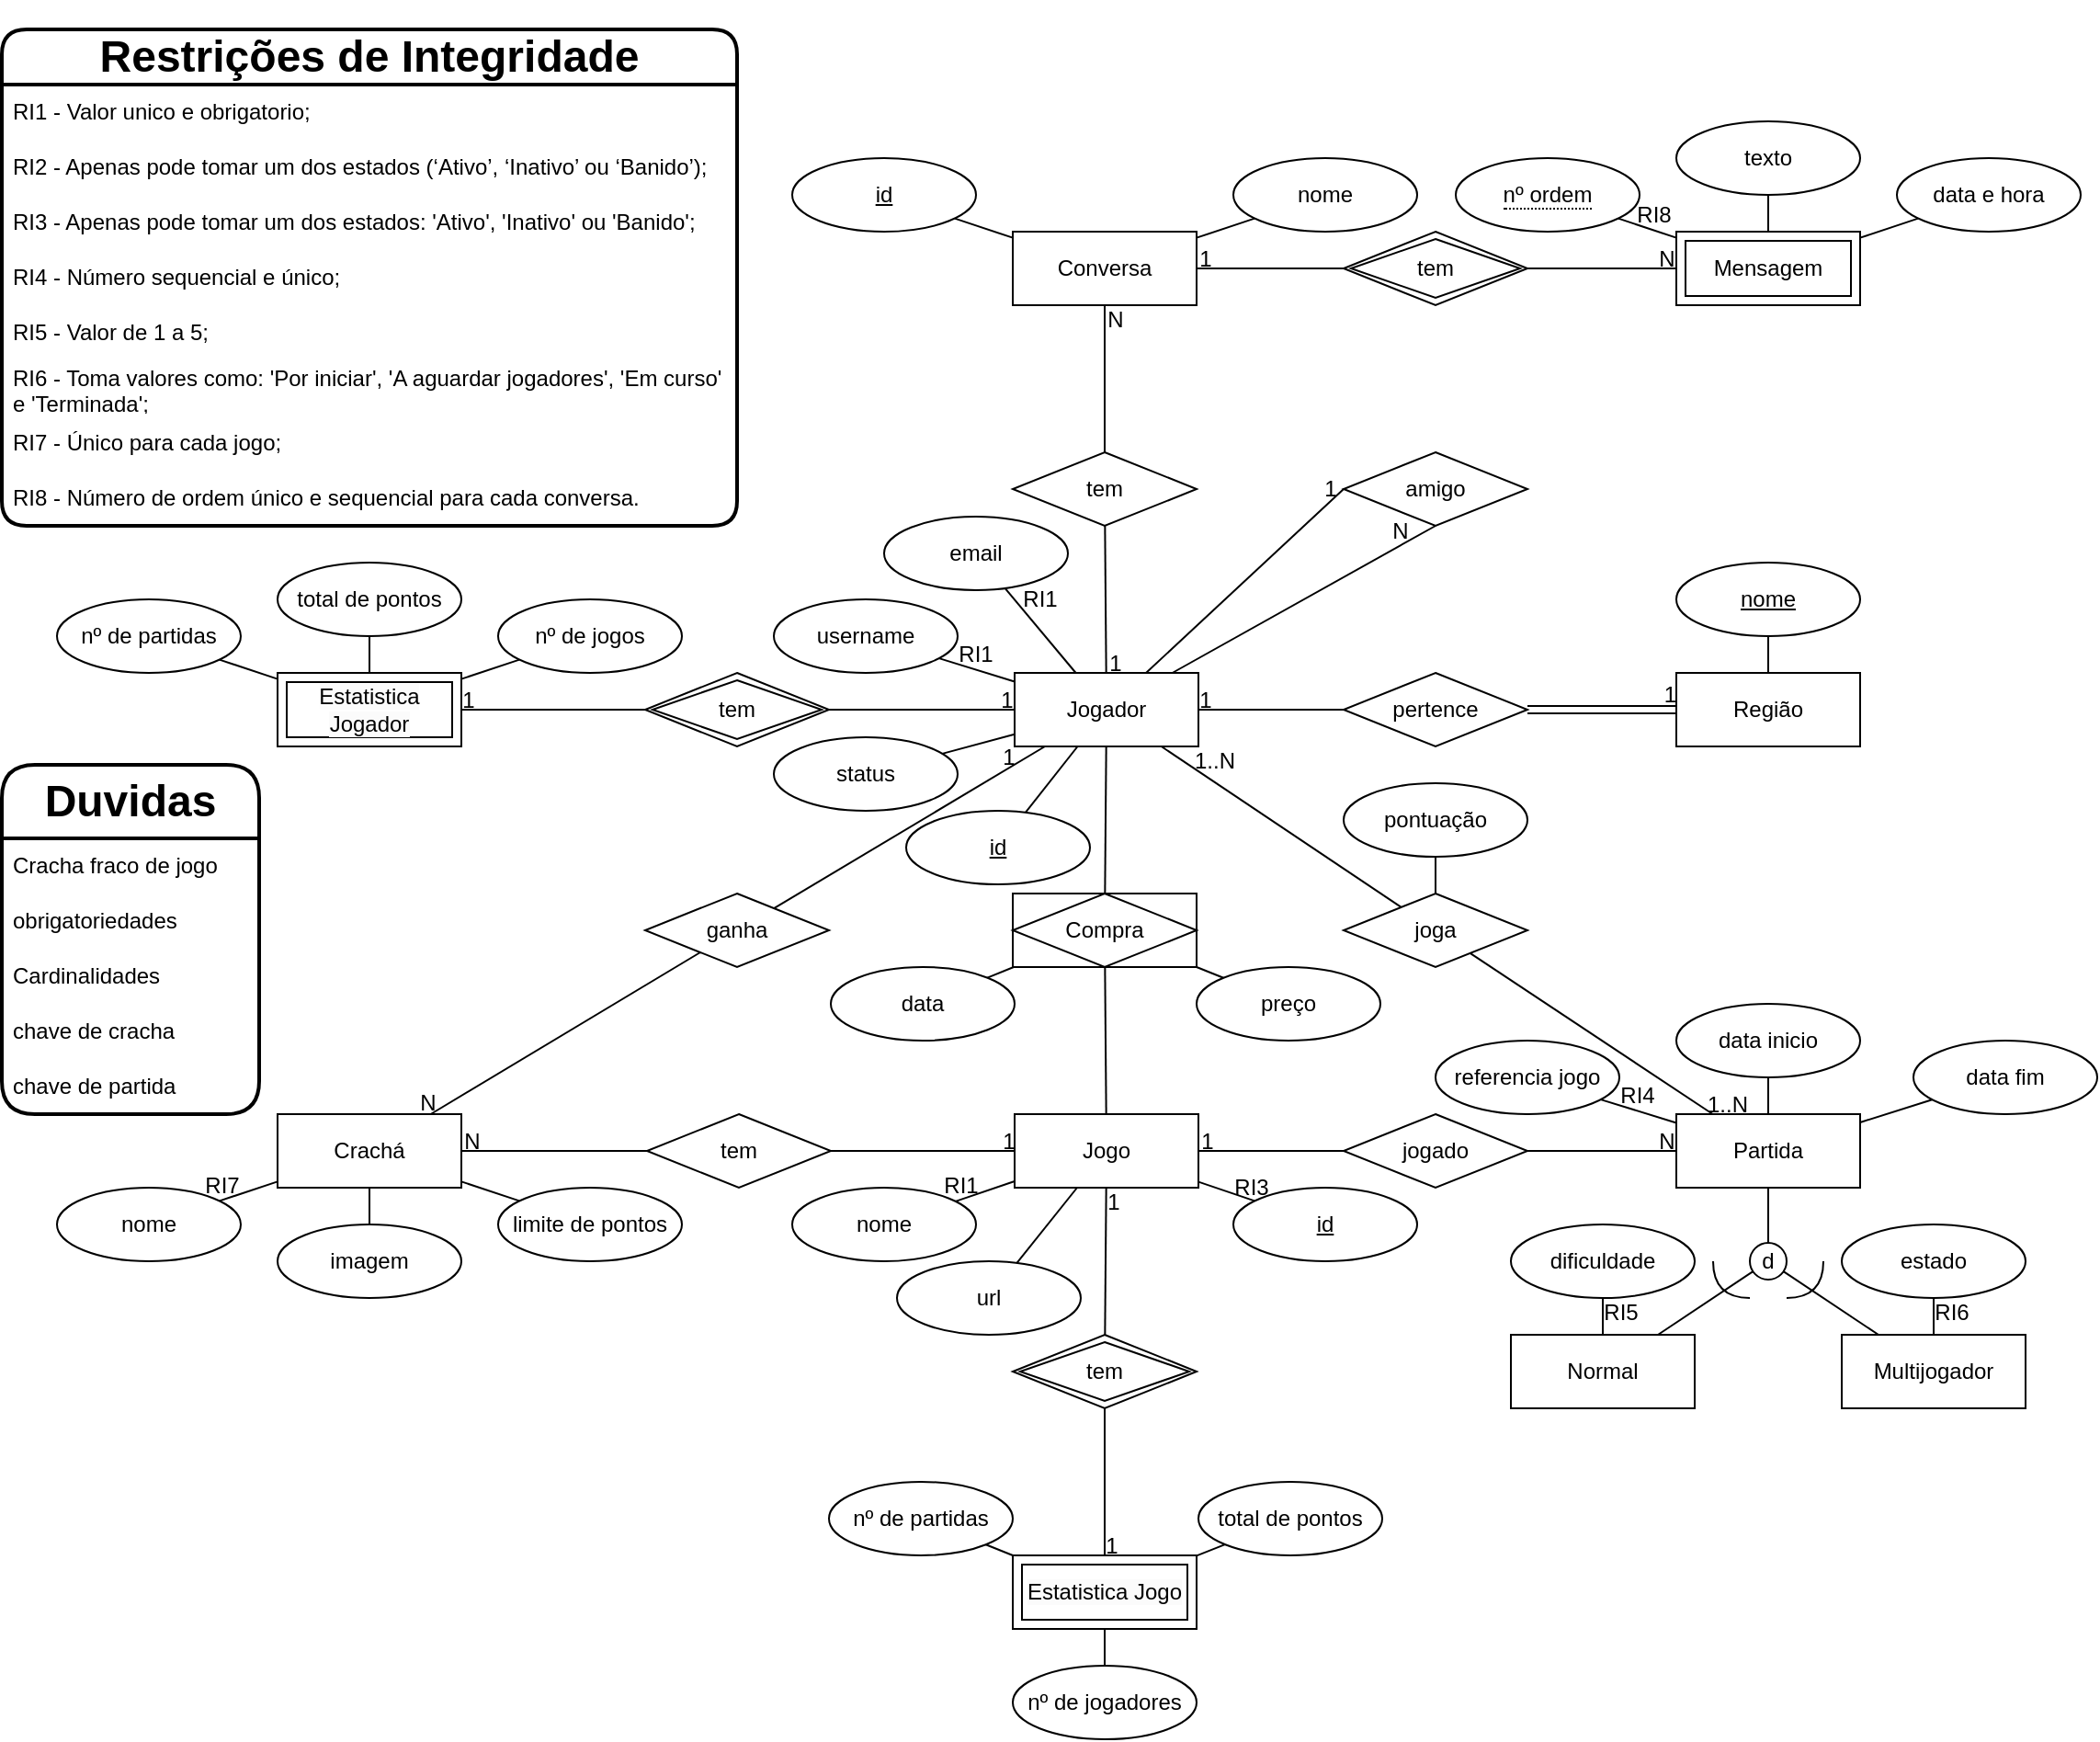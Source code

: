 <mxfile version="20.8.10" type="device" pages="11"><diagram id="r4N6WM2Fn1HmPfjUbaXE" name="Main"><mxGraphModel dx="398" dy="232" grid="1" gridSize="10" guides="1" tooltips="1" connect="1" arrows="1" fold="1" page="1" pageScale="1" pageWidth="827" pageHeight="1169" math="0" shadow="0"><root><mxCell id="0"/><mxCell id="1" parent="0"/><mxCell id="EVpgy7JC-A-P0IdanT1q-1" value="Jogador" style="whiteSpace=wrap;html=1;align=center;" parent="1" vertex="1"><mxGeometry x="791" y="470" width="100" height="40" as="geometry"/></mxCell><mxCell id="EVpgy7JC-A-P0IdanT1q-3" value="email" style="ellipse;whiteSpace=wrap;html=1;align=center;" parent="1" vertex="1"><mxGeometry x="720" y="385" width="100" height="40" as="geometry"/></mxCell><mxCell id="EVpgy7JC-A-P0IdanT1q-4" value="username" style="ellipse;whiteSpace=wrap;html=1;align=center;" parent="1" vertex="1"><mxGeometry x="660" y="430" width="100" height="40" as="geometry"/></mxCell><mxCell id="EVpgy7JC-A-P0IdanT1q-5" value="status" style="ellipse;whiteSpace=wrap;html=1;align=center;" parent="1" vertex="1"><mxGeometry x="660" y="505" width="100" height="40" as="geometry"/></mxCell><mxCell id="EVpgy7JC-A-P0IdanT1q-6" value="" style="endArrow=none;html=1;rounded=0;" parent="1" source="EVpgy7JC-A-P0IdanT1q-5" target="EVpgy7JC-A-P0IdanT1q-1" edge="1"><mxGeometry relative="1" as="geometry"><mxPoint x="751" y="540" as="sourcePoint"/><mxPoint x="911" y="540" as="targetPoint"/></mxGeometry></mxCell><mxCell id="EVpgy7JC-A-P0IdanT1q-7" value="" style="endArrow=none;html=1;rounded=0;" parent="1" source="EVpgy7JC-A-P0IdanT1q-4" target="EVpgy7JC-A-P0IdanT1q-1" edge="1"><mxGeometry relative="1" as="geometry"><mxPoint x="761" y="472" as="sourcePoint"/><mxPoint x="801" y="484.615" as="targetPoint"/></mxGeometry></mxCell><mxCell id="EVpgy7JC-A-P0IdanT1q-8" value="" style="endArrow=none;html=1;rounded=0;" parent="1" source="EVpgy7JC-A-P0IdanT1q-3" target="EVpgy7JC-A-P0IdanT1q-1" edge="1"><mxGeometry relative="1" as="geometry"><mxPoint x="775.367" y="399.157" as="sourcePoint"/><mxPoint x="836" y="480" as="targetPoint"/></mxGeometry></mxCell><mxCell id="EVpgy7JC-A-P0IdanT1q-9" value="" style="endArrow=none;html=1;rounded=0;" parent="1" source="RCELrcR1WeAnaPm2iReT-4" target="EVpgy7JC-A-P0IdanT1q-1" edge="1"><mxGeometry relative="1" as="geometry"><mxPoint x="931" y="462" as="sourcePoint"/><mxPoint x="866" y="480" as="targetPoint"/></mxGeometry></mxCell><mxCell id="HkgOzTcoVSb7puQgzpNh-1" value="Jogo" style="whiteSpace=wrap;html=1;align=center;" parent="1" vertex="1"><mxGeometry x="791" y="710" width="100" height="40" as="geometry"/></mxCell><mxCell id="HkgOzTcoVSb7puQgzpNh-3" value="nome" style="ellipse;whiteSpace=wrap;html=1;align=center;" parent="1" vertex="1"><mxGeometry x="670" y="750" width="100" height="40" as="geometry"/></mxCell><mxCell id="HkgOzTcoVSb7puQgzpNh-4" value="url" style="ellipse;whiteSpace=wrap;html=1;align=center;" parent="1" vertex="1"><mxGeometry x="727" y="790" width="100" height="40" as="geometry"/></mxCell><mxCell id="HkgOzTcoVSb7puQgzpNh-5" value="" style="endArrow=none;html=1;rounded=0;" parent="1" source="HkgOzTcoVSb7puQgzpNh-3" target="HkgOzTcoVSb7puQgzpNh-1" edge="1"><mxGeometry relative="1" as="geometry"><mxPoint x="771" y="780" as="sourcePoint"/><mxPoint x="931" y="780" as="targetPoint"/></mxGeometry></mxCell><mxCell id="HkgOzTcoVSb7puQgzpNh-6" value="" style="endArrow=none;html=1;rounded=0;" parent="1" source="HkgOzTcoVSb7puQgzpNh-4" target="HkgOzTcoVSb7puQgzpNh-1" edge="1"><mxGeometry relative="1" as="geometry"><mxPoint x="773.361" y="677.889" as="sourcePoint"/><mxPoint x="826" y="720" as="targetPoint"/></mxGeometry></mxCell><mxCell id="HkgOzTcoVSb7puQgzpNh-7" value="" style="endArrow=none;html=1;rounded=0;" parent="1" source="x5ue1-USUukTxhK-gVra-54" target="HkgOzTcoVSb7puQgzpNh-1" edge="1"><mxGeometry relative="1" as="geometry"><mxPoint x="912.647" y="756.705" as="sourcePoint"/><mxPoint x="851" y="720" as="targetPoint"/></mxGeometry></mxCell><mxCell id="P-wiDtQUzyigF7IkcfZe-2" value="Região" style="whiteSpace=wrap;html=1;align=center;" parent="1" vertex="1"><mxGeometry x="1151" y="470" width="100" height="40" as="geometry"/></mxCell><mxCell id="P-wiDtQUzyigF7IkcfZe-3" value="" style="endArrow=none;html=1;rounded=0;" parent="1" source="P-wiDtQUzyigF7IkcfZe-2" target="x5ue1-USUukTxhK-gVra-53" edge="1"><mxGeometry relative="1" as="geometry"><mxPoint x="1111" y="580" as="sourcePoint"/><mxPoint x="1201" y="450" as="targetPoint"/></mxGeometry></mxCell><mxCell id="UbwEUmJ8MeC6uGTi1i66-1" value="Partida" style="whiteSpace=wrap;html=1;align=center;" parent="1" vertex="1"><mxGeometry x="1151" y="710" width="100" height="40" as="geometry"/></mxCell><mxCell id="UbwEUmJ8MeC6uGTi1i66-2" value="referencia&amp;nbsp;jogo" style="ellipse;whiteSpace=wrap;html=1;align=center;" parent="1" vertex="1"><mxGeometry x="1020" y="670" width="100" height="40" as="geometry"/></mxCell><mxCell id="UbwEUmJ8MeC6uGTi1i66-3" value="data inicio" style="ellipse;whiteSpace=wrap;html=1;align=center;" parent="1" vertex="1"><mxGeometry x="1151" y="650" width="100" height="40" as="geometry"/></mxCell><mxCell id="UbwEUmJ8MeC6uGTi1i66-4" value="data fim" style="ellipse;whiteSpace=wrap;html=1;align=center;" parent="1" vertex="1"><mxGeometry x="1280" y="670" width="100" height="40" as="geometry"/></mxCell><mxCell id="UbwEUmJ8MeC6uGTi1i66-5" value="Normal" style="whiteSpace=wrap;html=1;align=center;" parent="1" vertex="1"><mxGeometry x="1061" y="830" width="100" height="40" as="geometry"/></mxCell><mxCell id="UbwEUmJ8MeC6uGTi1i66-6" value="Multijogador" style="whiteSpace=wrap;html=1;align=center;" parent="1" vertex="1"><mxGeometry x="1241" y="830" width="100" height="40" as="geometry"/></mxCell><mxCell id="UbwEUmJ8MeC6uGTi1i66-7" value="d" style="ellipse;whiteSpace=wrap;html=1;aspect=fixed;" parent="1" vertex="1"><mxGeometry x="1191" y="780" width="20" height="20" as="geometry"/></mxCell><mxCell id="UbwEUmJ8MeC6uGTi1i66-8" value="" style="endArrow=none;html=1;rounded=0;" parent="1" source="UbwEUmJ8MeC6uGTi1i66-7" target="UbwEUmJ8MeC6uGTi1i66-1" edge="1"><mxGeometry relative="1" as="geometry"><mxPoint x="1131" y="740" as="sourcePoint"/><mxPoint x="1291" y="740" as="targetPoint"/></mxGeometry></mxCell><mxCell id="UbwEUmJ8MeC6uGTi1i66-9" value="" style="endArrow=none;html=1;rounded=0;" parent="1" source="UbwEUmJ8MeC6uGTi1i66-7" target="UbwEUmJ8MeC6uGTi1i66-5" edge="1"><mxGeometry relative="1" as="geometry"><mxPoint x="1131" y="740" as="sourcePoint"/><mxPoint x="1291" y="740" as="targetPoint"/></mxGeometry></mxCell><mxCell id="UbwEUmJ8MeC6uGTi1i66-10" value="" style="endArrow=none;html=1;rounded=0;" parent="1" source="UbwEUmJ8MeC6uGTi1i66-7" target="UbwEUmJ8MeC6uGTi1i66-6" edge="1"><mxGeometry relative="1" as="geometry"><mxPoint x="1201" y="840" as="sourcePoint"/><mxPoint x="1291" y="740" as="targetPoint"/></mxGeometry></mxCell><mxCell id="UbwEUmJ8MeC6uGTi1i66-11" value="" style="endArrow=none;html=1;strokeColor=default;curved=1;" parent="1" edge="1"><mxGeometry width="50" height="50" relative="1" as="geometry"><mxPoint x="1171" y="790" as="sourcePoint"/><mxPoint x="1191" y="810" as="targetPoint"/><Array as="points"><mxPoint x="1171" y="810"/></Array></mxGeometry></mxCell><mxCell id="UbwEUmJ8MeC6uGTi1i66-12" value="" style="endArrow=none;html=1;strokeColor=default;curved=1;" parent="1" edge="1"><mxGeometry width="50" height="50" relative="1" as="geometry"><mxPoint x="1211" y="810" as="sourcePoint"/><mxPoint x="1231" y="790" as="targetPoint"/><Array as="points"><mxPoint x="1231" y="810"/></Array></mxGeometry></mxCell><mxCell id="UbwEUmJ8MeC6uGTi1i66-13" value="" style="endArrow=none;html=1;rounded=0;strokeColor=default;curved=1;" parent="1" source="UbwEUmJ8MeC6uGTi1i66-2" target="UbwEUmJ8MeC6uGTi1i66-1" edge="1"><mxGeometry relative="1" as="geometry"><mxPoint x="1081" y="690" as="sourcePoint"/><mxPoint x="1241" y="690" as="targetPoint"/></mxGeometry></mxCell><mxCell id="UbwEUmJ8MeC6uGTi1i66-14" value="" style="endArrow=none;html=1;rounded=0;strokeColor=default;curved=1;" parent="1" source="UbwEUmJ8MeC6uGTi1i66-3" target="UbwEUmJ8MeC6uGTi1i66-1" edge="1"><mxGeometry relative="1" as="geometry"><mxPoint x="1081" y="690" as="sourcePoint"/><mxPoint x="1241" y="690" as="targetPoint"/></mxGeometry></mxCell><mxCell id="UbwEUmJ8MeC6uGTi1i66-15" value="" style="endArrow=none;html=1;rounded=0;strokeColor=default;curved=1;" parent="1" source="UbwEUmJ8MeC6uGTi1i66-4" target="UbwEUmJ8MeC6uGTi1i66-1" edge="1"><mxGeometry relative="1" as="geometry"><mxPoint x="1081" y="690" as="sourcePoint"/><mxPoint x="1241" y="690" as="targetPoint"/></mxGeometry></mxCell><mxCell id="UbwEUmJ8MeC6uGTi1i66-16" value="dificuldade" style="ellipse;whiteSpace=wrap;html=1;align=center;" parent="1" vertex="1"><mxGeometry x="1061" y="770" width="100" height="40" as="geometry"/></mxCell><mxCell id="UbwEUmJ8MeC6uGTi1i66-17" value="pontuação" style="ellipse;whiteSpace=wrap;html=1;align=center;" parent="1" vertex="1"><mxGeometry x="970" y="530" width="100" height="40" as="geometry"/></mxCell><mxCell id="UbwEUmJ8MeC6uGTi1i66-18" value="" style="endArrow=none;html=1;rounded=0;strokeColor=default;curved=1;" parent="1" source="UbwEUmJ8MeC6uGTi1i66-16" target="UbwEUmJ8MeC6uGTi1i66-5" edge="1"><mxGeometry relative="1" as="geometry"><mxPoint x="1131" y="690" as="sourcePoint"/><mxPoint x="1291" y="690" as="targetPoint"/></mxGeometry></mxCell><mxCell id="UbwEUmJ8MeC6uGTi1i66-20" value="estado" style="ellipse;whiteSpace=wrap;html=1;align=center;" parent="1" vertex="1"><mxGeometry x="1241" y="770" width="100" height="40" as="geometry"/></mxCell><mxCell id="UbwEUmJ8MeC6uGTi1i66-21" value="" style="endArrow=none;html=1;rounded=0;strokeColor=default;curved=1;" parent="1" source="UbwEUmJ8MeC6uGTi1i66-6" target="UbwEUmJ8MeC6uGTi1i66-20" edge="1"><mxGeometry relative="1" as="geometry"><mxPoint x="1131" y="690" as="sourcePoint"/><mxPoint x="1291" y="690" as="targetPoint"/></mxGeometry></mxCell><mxCell id="9agk8R4hnZATkLIAJcOm-1" value="Crachá" style="whiteSpace=wrap;html=1;align=center;" parent="1" vertex="1"><mxGeometry x="390" y="710" width="100" height="40" as="geometry"/></mxCell><mxCell id="9agk8R4hnZATkLIAJcOm-2" value="nome" style="ellipse;whiteSpace=wrap;html=1;align=center;" parent="1" vertex="1"><mxGeometry x="270" y="750" width="100" height="40" as="geometry"/></mxCell><mxCell id="9agk8R4hnZATkLIAJcOm-3" value="imagem" style="ellipse;whiteSpace=wrap;html=1;align=center;" parent="1" vertex="1"><mxGeometry x="390" y="770" width="100" height="40" as="geometry"/></mxCell><mxCell id="9agk8R4hnZATkLIAJcOm-4" value="limite de pontos" style="ellipse;whiteSpace=wrap;html=1;align=center;" parent="1" vertex="1"><mxGeometry x="510" y="750" width="100" height="40" as="geometry"/></mxCell><mxCell id="9agk8R4hnZATkLIAJcOm-5" value="" style="endArrow=none;html=1;rounded=0;" parent="1" source="9agk8R4hnZATkLIAJcOm-1" target="9agk8R4hnZATkLIAJcOm-3" edge="1"><mxGeometry relative="1" as="geometry"><mxPoint x="400" y="740" as="sourcePoint"/><mxPoint x="560" y="740" as="targetPoint"/></mxGeometry></mxCell><mxCell id="9agk8R4hnZATkLIAJcOm-6" value="" style="endArrow=none;html=1;rounded=0;" parent="1" source="9agk8R4hnZATkLIAJcOm-1" target="9agk8R4hnZATkLIAJcOm-4" edge="1"><mxGeometry relative="1" as="geometry"><mxPoint x="512.5" y="720" as="sourcePoint"/><mxPoint x="582.751" y="676.769" as="targetPoint"/></mxGeometry></mxCell><mxCell id="9agk8R4hnZATkLIAJcOm-7" value="" style="endArrow=none;html=1;rounded=0;" parent="1" source="9agk8R4hnZATkLIAJcOm-1" target="9agk8R4hnZATkLIAJcOm-2" edge="1"><mxGeometry relative="1" as="geometry"><mxPoint x="480" y="720" as="sourcePoint"/><mxPoint x="480" y="640" as="targetPoint"/></mxGeometry></mxCell><mxCell id="TRDwXnpAw4L4ZpJ-BE3i-1" value="Conversa" style="whiteSpace=wrap;html=1;align=center;" parent="1" vertex="1"><mxGeometry x="790" y="230" width="100" height="40" as="geometry"/></mxCell><mxCell id="TRDwXnpAw4L4ZpJ-BE3i-3" value="nome" style="ellipse;whiteSpace=wrap;html=1;align=center;" parent="1" vertex="1"><mxGeometry x="910" y="190" width="100" height="40" as="geometry"/></mxCell><mxCell id="TRDwXnpAw4L4ZpJ-BE3i-4" value="" style="endArrow=none;html=1;rounded=0;" parent="1" source="TRDwXnpAw4L4ZpJ-BE3i-1" target="TRDwXnpAw4L4ZpJ-BE3i-3" edge="1"><mxGeometry relative="1" as="geometry"><mxPoint x="1141" y="260" as="sourcePoint"/><mxPoint x="1301" y="260" as="targetPoint"/></mxGeometry></mxCell><mxCell id="TRDwXnpAw4L4ZpJ-BE3i-5" value="" style="endArrow=none;html=1;rounded=0;" parent="1" source="TRDwXnpAw4L4ZpJ-BE3i-1" target="x5ue1-USUukTxhK-gVra-49" edge="1"><mxGeometry relative="1" as="geometry"><mxPoint x="1246" y="240" as="sourcePoint"/><mxPoint x="758.411" y="222.804" as="targetPoint"/></mxGeometry></mxCell><mxCell id="g7Ha_88vBRgTkpqne4E6-3" value="data e hora" style="ellipse;whiteSpace=wrap;html=1;align=center;" parent="1" vertex="1"><mxGeometry x="1271" y="190" width="100" height="40" as="geometry"/></mxCell><mxCell id="g7Ha_88vBRgTkpqne4E6-4" value="texto" style="ellipse;whiteSpace=wrap;html=1;align=center;" parent="1" vertex="1"><mxGeometry x="1151" y="170" width="100" height="40" as="geometry"/></mxCell><mxCell id="g7Ha_88vBRgTkpqne4E6-5" value="" style="endArrow=none;html=1;rounded=0;" parent="1" source="x5ue1-USUukTxhK-gVra-50" target="g7Ha_88vBRgTkpqne4E6-3" edge="1"><mxGeometry relative="1" as="geometry"><mxPoint x="1251" y="233.333" as="sourcePoint"/><mxPoint x="1281" y="260" as="targetPoint"/></mxGeometry></mxCell><mxCell id="g7Ha_88vBRgTkpqne4E6-6" value="" style="endArrow=none;html=1;rounded=0;" parent="1" source="x5ue1-USUukTxhK-gVra-50" target="g7Ha_88vBRgTkpqne4E6-4" edge="1"><mxGeometry relative="1" as="geometry"><mxPoint x="1201" y="230" as="sourcePoint"/><mxPoint x="1281" y="260" as="targetPoint"/></mxGeometry></mxCell><mxCell id="g7Ha_88vBRgTkpqne4E6-7" value="" style="endArrow=none;html=1;rounded=0;" parent="1" source="x5ue1-USUukTxhK-gVra-50" target="x5ue1-USUukTxhK-gVra-55" edge="1"><mxGeometry relative="1" as="geometry"><mxPoint x="1151" y="233.333" as="sourcePoint"/><mxPoint x="1119.411" y="222.804" as="targetPoint"/></mxGeometry></mxCell><mxCell id="dQ8hNP3o1-MEiGJHhSus-2" value="nº de partidas" style="ellipse;whiteSpace=wrap;html=1;align=center;" parent="1" vertex="1"><mxGeometry x="690" y="910" width="100" height="40" as="geometry"/></mxCell><mxCell id="dQ8hNP3o1-MEiGJHhSus-3" value="nº de jogadores" style="ellipse;whiteSpace=wrap;html=1;align=center;" parent="1" vertex="1"><mxGeometry x="790" y="1010" width="100" height="40" as="geometry"/></mxCell><mxCell id="dQ8hNP3o1-MEiGJHhSus-4" value="total de pontos" style="ellipse;whiteSpace=wrap;html=1;align=center;" parent="1" vertex="1"><mxGeometry x="891" y="910" width="100" height="40" as="geometry"/></mxCell><mxCell id="dQ8hNP3o1-MEiGJHhSus-5" value="" style="endArrow=none;html=1;rounded=0;" parent="1" source="x5ue1-USUukTxhK-gVra-16" target="dQ8hNP3o1-MEiGJHhSus-4" edge="1"><mxGeometry relative="1" as="geometry"><mxPoint x="890" y="953.333" as="sourcePoint"/><mxPoint x="920" y="980" as="targetPoint"/></mxGeometry></mxCell><mxCell id="dQ8hNP3o1-MEiGJHhSus-6" value="" style="endArrow=none;html=1;rounded=0;" parent="1" source="x5ue1-USUukTxhK-gVra-16" target="dQ8hNP3o1-MEiGJHhSus-3" edge="1"><mxGeometry relative="1" as="geometry"><mxPoint x="840" y="950" as="sourcePoint"/><mxPoint x="927.639" y="917.889" as="targetPoint"/></mxGeometry></mxCell><mxCell id="dQ8hNP3o1-MEiGJHhSus-7" value="" style="endArrow=none;html=1;rounded=0;" parent="1" source="x5ue1-USUukTxhK-gVra-16" target="dQ8hNP3o1-MEiGJHhSus-2" edge="1"><mxGeometry relative="1" as="geometry"><mxPoint x="790" y="953.333" as="sourcePoint"/><mxPoint x="850" y="880" as="targetPoint"/></mxGeometry></mxCell><mxCell id="X_vjhG_xMxth_fBcfzLS-2" value="nº de partidas" style="ellipse;whiteSpace=wrap;html=1;align=center;" parent="1" vertex="1"><mxGeometry x="270" y="430" width="100" height="40" as="geometry"/></mxCell><mxCell id="X_vjhG_xMxth_fBcfzLS-3" value="total de pontos" style="ellipse;whiteSpace=wrap;html=1;align=center;" parent="1" vertex="1"><mxGeometry x="390" y="410" width="100" height="40" as="geometry"/></mxCell><mxCell id="X_vjhG_xMxth_fBcfzLS-4" value="nº de jogos" style="ellipse;whiteSpace=wrap;html=1;align=center;" parent="1" vertex="1"><mxGeometry x="510" y="430" width="100" height="40" as="geometry"/></mxCell><mxCell id="X_vjhG_xMxth_fBcfzLS-5" value="" style="endArrow=none;html=1;rounded=0;" parent="1" source="x5ue1-USUukTxhK-gVra-14" target="X_vjhG_xMxth_fBcfzLS-4" edge="1"><mxGeometry relative="1" as="geometry"><mxPoint x="465" y="470" as="sourcePoint"/><mxPoint x="530" y="490" as="targetPoint"/></mxGeometry></mxCell><mxCell id="X_vjhG_xMxth_fBcfzLS-6" value="" style="endArrow=none;html=1;rounded=0;" parent="1" source="x5ue1-USUukTxhK-gVra-14" target="X_vjhG_xMxth_fBcfzLS-3" edge="1"><mxGeometry relative="1" as="geometry"><mxPoint x="440" y="470" as="sourcePoint"/><mxPoint x="527.639" y="437.889" as="targetPoint"/></mxGeometry></mxCell><mxCell id="X_vjhG_xMxth_fBcfzLS-7" value="" style="endArrow=none;html=1;rounded=0;" parent="1" source="x5ue1-USUukTxhK-gVra-14" target="X_vjhG_xMxth_fBcfzLS-2" edge="1"><mxGeometry relative="1" as="geometry"><mxPoint x="415" y="470" as="sourcePoint"/><mxPoint x="450" y="400" as="targetPoint"/></mxGeometry></mxCell><mxCell id="RCELrcR1WeAnaPm2iReT-1" value="pertence" style="shape=rhombus;perimeter=rhombusPerimeter;whiteSpace=wrap;html=1;align=center;" parent="1" vertex="1"><mxGeometry x="970" y="470" width="100" height="40" as="geometry"/></mxCell><mxCell id="RCELrcR1WeAnaPm2iReT-3" value="" style="endArrow=none;html=1;rounded=0;" parent="1" source="RCELrcR1WeAnaPm2iReT-1" target="EVpgy7JC-A-P0IdanT1q-1" edge="1"><mxGeometry relative="1" as="geometry"><mxPoint x="1191" y="590" as="sourcePoint"/><mxPoint x="1351" y="590" as="targetPoint"/></mxGeometry></mxCell><mxCell id="RCELrcR1WeAnaPm2iReT-4" value="id" style="ellipse;whiteSpace=wrap;html=1;align=center;fontStyle=4;" parent="1" vertex="1"><mxGeometry x="732" y="545" width="100" height="40" as="geometry"/></mxCell><mxCell id="x5ue1-USUukTxhK-gVra-1" value="Compra" style="shape=associativeEntity;whiteSpace=wrap;html=1;align=center;" parent="1" vertex="1"><mxGeometry x="790" y="590" width="100" height="40" as="geometry"/></mxCell><mxCell id="x5ue1-USUukTxhK-gVra-2" value="data" style="ellipse;whiteSpace=wrap;html=1;align=center;" parent="1" vertex="1"><mxGeometry x="691" y="630" width="100" height="40" as="geometry"/></mxCell><mxCell id="x5ue1-USUukTxhK-gVra-3" value="preço" style="ellipse;whiteSpace=wrap;html=1;align=center;" parent="1" vertex="1"><mxGeometry x="890" y="630" width="100" height="40" as="geometry"/></mxCell><mxCell id="x5ue1-USUukTxhK-gVra-4" value="" style="endArrow=none;html=1;rounded=0;" parent="1" source="x5ue1-USUukTxhK-gVra-3" target="x5ue1-USUukTxhK-gVra-1" edge="1"><mxGeometry relative="1" as="geometry"><mxPoint x="776" y="620" as="sourcePoint"/><mxPoint x="821" y="590" as="targetPoint"/></mxGeometry></mxCell><mxCell id="x5ue1-USUukTxhK-gVra-5" value="" style="endArrow=none;html=1;rounded=0;" parent="1" source="x5ue1-USUukTxhK-gVra-2" target="x5ue1-USUukTxhK-gVra-1" edge="1"><mxGeometry relative="1" as="geometry"><mxPoint x="776" y="620" as="sourcePoint"/><mxPoint x="869" y="590" as="targetPoint"/></mxGeometry></mxCell><mxCell id="x5ue1-USUukTxhK-gVra-6" value="" style="endArrow=none;html=1;rounded=0;" parent="1" source="EVpgy7JC-A-P0IdanT1q-1" target="x5ue1-USUukTxhK-gVra-1" edge="1"><mxGeometry relative="1" as="geometry"><mxPoint x="891" y="530" as="sourcePoint"/><mxPoint x="991" y="530" as="targetPoint"/></mxGeometry></mxCell><mxCell id="x5ue1-USUukTxhK-gVra-7" value="" style="endArrow=none;html=1;rounded=0;" parent="1" source="x5ue1-USUukTxhK-gVra-1" target="HkgOzTcoVSb7puQgzpNh-1" edge="1"><mxGeometry relative="1" as="geometry"><mxPoint x="831" y="730" as="sourcePoint"/><mxPoint x="991" y="730" as="targetPoint"/></mxGeometry></mxCell><mxCell id="x5ue1-USUukTxhK-gVra-12" value="" style="endArrow=none;html=1;rounded=0;" parent="1" source="x5ue1-USUukTxhK-gVra-13" target="EVpgy7JC-A-P0IdanT1q-1" edge="1"><mxGeometry relative="1" as="geometry"><mxPoint x="671" y="490" as="sourcePoint"/><mxPoint x="831" y="430" as="targetPoint"/></mxGeometry></mxCell><mxCell id="x5ue1-USUukTxhK-gVra-13" value="tem" style="shape=rhombus;double=1;perimeter=rhombusPerimeter;whiteSpace=wrap;html=1;align=center;" parent="1" vertex="1"><mxGeometry x="590" y="470" width="100" height="40" as="geometry"/></mxCell><mxCell id="x5ue1-USUukTxhK-gVra-14" value="&lt;span style=&quot;color: rgb(0, 0, 0); font-family: Helvetica; font-size: 12px; font-style: normal; font-variant-ligatures: normal; font-variant-caps: normal; font-weight: 400; letter-spacing: normal; orphans: 2; text-align: center; text-indent: 0px; text-transform: none; widows: 2; word-spacing: 0px; -webkit-text-stroke-width: 0px; background-color: rgb(251, 251, 251); text-decoration-thickness: initial; text-decoration-style: initial; text-decoration-color: initial; float: none; display: inline !important;&quot;&gt;Estatistica Jogador&lt;/span&gt;" style="shape=ext;margin=3;double=1;whiteSpace=wrap;html=1;align=center;" parent="1" vertex="1"><mxGeometry x="390" y="470" width="100" height="40" as="geometry"/></mxCell><mxCell id="x5ue1-USUukTxhK-gVra-15" value="" style="endArrow=none;html=1;rounded=0;" parent="1" source="x5ue1-USUukTxhK-gVra-14" target="x5ue1-USUukTxhK-gVra-13" edge="1"><mxGeometry relative="1" as="geometry"><mxPoint x="692" y="350" as="sourcePoint"/><mxPoint x="852" y="350" as="targetPoint"/></mxGeometry></mxCell><mxCell id="x5ue1-USUukTxhK-gVra-16" value="&lt;span style=&quot;color: rgb(0, 0, 0); font-family: Helvetica; font-size: 12px; font-style: normal; font-variant-ligatures: normal; font-variant-caps: normal; font-weight: 400; letter-spacing: normal; orphans: 2; text-align: center; text-indent: 0px; text-transform: none; widows: 2; word-spacing: 0px; -webkit-text-stroke-width: 0px; background-color: rgb(251, 251, 251); text-decoration-thickness: initial; text-decoration-style: initial; text-decoration-color: initial; float: none; display: inline !important;&quot;&gt;Estatistica Jogo&lt;/span&gt;" style="shape=ext;margin=3;double=1;whiteSpace=wrap;html=1;align=center;" parent="1" vertex="1"><mxGeometry x="790" y="950" width="100" height="40" as="geometry"/></mxCell><mxCell id="x5ue1-USUukTxhK-gVra-18" value="tem" style="shape=rhombus;double=1;perimeter=rhombusPerimeter;whiteSpace=wrap;html=1;align=center;" parent="1" vertex="1"><mxGeometry x="790" y="830" width="100" height="40" as="geometry"/></mxCell><mxCell id="x5ue1-USUukTxhK-gVra-19" value="" style="endArrow=none;html=1;rounded=0;" parent="1" source="x5ue1-USUukTxhK-gVra-18" target="HkgOzTcoVSb7puQgzpNh-1" edge="1"><mxGeometry relative="1" as="geometry"><mxPoint x="421" y="640" as="sourcePoint"/><mxPoint x="581" y="640" as="targetPoint"/></mxGeometry></mxCell><mxCell id="x5ue1-USUukTxhK-gVra-20" value="" style="endArrow=none;html=1;rounded=0;" parent="1" source="x5ue1-USUukTxhK-gVra-16" target="x5ue1-USUukTxhK-gVra-18" edge="1"><mxGeometry relative="1" as="geometry"><mxPoint x="859" y="910" as="sourcePoint"/><mxPoint x="1019" y="910" as="targetPoint"/></mxGeometry></mxCell><mxCell id="x5ue1-USUukTxhK-gVra-21" value="" style="endArrow=none;html=1;rounded=0;" parent="1" source="x5ue1-USUukTxhK-gVra-22" target="HkgOzTcoVSb7puQgzpNh-1" edge="1"><mxGeometry width="50" height="50" relative="1" as="geometry"><mxPoint x="1001" y="610" as="sourcePoint"/><mxPoint x="1231" y="650" as="targetPoint"/></mxGeometry></mxCell><mxCell id="x5ue1-USUukTxhK-gVra-22" value="jogado" style="shape=rhombus;perimeter=rhombusPerimeter;whiteSpace=wrap;html=1;align=center;" parent="1" vertex="1"><mxGeometry x="970" y="710" width="100" height="40" as="geometry"/></mxCell><mxCell id="x5ue1-USUukTxhK-gVra-23" value="" style="endArrow=none;html=1;rounded=0;" parent="1" source="x5ue1-USUukTxhK-gVra-22" target="UbwEUmJ8MeC6uGTi1i66-1" edge="1"><mxGeometry relative="1" as="geometry"><mxPoint x="1121" y="670" as="sourcePoint"/><mxPoint x="1281" y="670" as="targetPoint"/></mxGeometry></mxCell><mxCell id="x5ue1-USUukTxhK-gVra-26" value="amigo" style="shape=rhombus;perimeter=rhombusPerimeter;whiteSpace=wrap;html=1;align=center;" parent="1" vertex="1"><mxGeometry x="970" y="350" width="100" height="40" as="geometry"/></mxCell><mxCell id="x5ue1-USUukTxhK-gVra-27" value="" style="endArrow=none;html=1;rounded=0;entryX=0;entryY=0.5;entryDx=0;entryDy=0;" parent="1" source="EVpgy7JC-A-P0IdanT1q-1" target="x5ue1-USUukTxhK-gVra-26" edge="1"><mxGeometry relative="1" as="geometry"><mxPoint x="680" y="500" as="sourcePoint"/><mxPoint x="840" y="500" as="targetPoint"/></mxGeometry></mxCell><mxCell id="x5ue1-USUukTxhK-gVra-28" value="" style="endArrow=none;html=1;rounded=0;exitX=0.5;exitY=1;exitDx=0;exitDy=0;" parent="1" source="x5ue1-USUukTxhK-gVra-26" target="EVpgy7JC-A-P0IdanT1q-1" edge="1"><mxGeometry relative="1" as="geometry"><mxPoint x="1070" y="380" as="sourcePoint"/><mxPoint x="840" y="490" as="targetPoint"/></mxGeometry></mxCell><mxCell id="x5ue1-USUukTxhK-gVra-29" value="joga" style="shape=rhombus;perimeter=rhombusPerimeter;whiteSpace=wrap;html=1;align=center;" parent="1" vertex="1"><mxGeometry x="970" y="590" width="100" height="40" as="geometry"/></mxCell><mxCell id="x5ue1-USUukTxhK-gVra-30" value="" style="endArrow=none;html=1;rounded=0;" parent="1" source="x5ue1-USUukTxhK-gVra-29" target="EVpgy7JC-A-P0IdanT1q-1" edge="1"><mxGeometry relative="1" as="geometry"><mxPoint x="960" y="800" as="sourcePoint"/><mxPoint x="1120" y="800" as="targetPoint"/></mxGeometry></mxCell><mxCell id="x5ue1-USUukTxhK-gVra-31" value="" style="endArrow=none;html=1;rounded=0;strokeColor=default;curved=1;" parent="1" source="x5ue1-USUukTxhK-gVra-29" target="UbwEUmJ8MeC6uGTi1i66-17" edge="1"><mxGeometry relative="1" as="geometry"><mxPoint x="1189.636" y="732.695" as="sourcePoint"/><mxPoint x="1221" y="743.333" as="targetPoint"/></mxGeometry></mxCell><mxCell id="x5ue1-USUukTxhK-gVra-32" value="" style="endArrow=none;html=1;rounded=0;" parent="1" source="x5ue1-USUukTxhK-gVra-29" target="UbwEUmJ8MeC6uGTi1i66-1" edge="1"><mxGeometry relative="1" as="geometry"><mxPoint x="960" y="700" as="sourcePoint"/><mxPoint x="1120" y="700" as="targetPoint"/></mxGeometry></mxCell><mxCell id="x5ue1-USUukTxhK-gVra-33" value="" style="endArrow=none;html=1;rounded=0;" parent="1" source="x5ue1-USUukTxhK-gVra-34" target="EVpgy7JC-A-P0IdanT1q-1" edge="1"><mxGeometry relative="1" as="geometry"><mxPoint x="930" y="340" as="sourcePoint"/><mxPoint x="860" y="500" as="targetPoint"/></mxGeometry></mxCell><mxCell id="x5ue1-USUukTxhK-gVra-34" value="tem" style="shape=rhombus;perimeter=rhombusPerimeter;whiteSpace=wrap;html=1;align=center;" parent="1" vertex="1"><mxGeometry x="790" y="350" width="100" height="40" as="geometry"/></mxCell><mxCell id="x5ue1-USUukTxhK-gVra-35" value="" style="endArrow=none;html=1;rounded=0;" parent="1" source="x5ue1-USUukTxhK-gVra-34" target="TRDwXnpAw4L4ZpJ-BE3i-1" edge="1"><mxGeometry relative="1" as="geometry"><mxPoint x="700" y="500" as="sourcePoint"/><mxPoint x="860" y="500" as="targetPoint"/></mxGeometry></mxCell><mxCell id="x5ue1-USUukTxhK-gVra-37" value="" style="endArrow=none;html=1;rounded=0;" parent="1" source="x5ue1-USUukTxhK-gVra-52" target="TRDwXnpAw4L4ZpJ-BE3i-1" edge="1"><mxGeometry relative="1" as="geometry"><mxPoint x="970" y="250" as="sourcePoint"/><mxPoint x="1330" y="400" as="targetPoint"/></mxGeometry></mxCell><mxCell id="x5ue1-USUukTxhK-gVra-38" value="" style="endArrow=none;html=1;rounded=0;" parent="1" source="x5ue1-USUukTxhK-gVra-52" target="x5ue1-USUukTxhK-gVra-50" edge="1"><mxGeometry relative="1" as="geometry"><mxPoint x="1070" y="250" as="sourcePoint"/><mxPoint x="1151" y="250" as="targetPoint"/></mxGeometry></mxCell><mxCell id="x5ue1-USUukTxhK-gVra-40" style="edgeStyle=orthogonalEdgeStyle;rounded=0;orthogonalLoop=1;jettySize=auto;html=1;exitX=0.5;exitY=1;exitDx=0;exitDy=0;" parent="1" source="dQ8hNP3o1-MEiGJHhSus-4" target="dQ8hNP3o1-MEiGJHhSus-4" edge="1"><mxGeometry relative="1" as="geometry"/></mxCell><mxCell id="x5ue1-USUukTxhK-gVra-42" value="ganha" style="shape=rhombus;perimeter=rhombusPerimeter;whiteSpace=wrap;html=1;align=center;" parent="1" vertex="1"><mxGeometry x="590" y="590" width="100" height="40" as="geometry"/></mxCell><mxCell id="x5ue1-USUukTxhK-gVra-43" value="tem" style="shape=rhombus;perimeter=rhombusPerimeter;whiteSpace=wrap;html=1;align=center;" parent="1" vertex="1"><mxGeometry x="591" y="710" width="100" height="40" as="geometry"/></mxCell><mxCell id="x5ue1-USUukTxhK-gVra-44" value="" style="endArrow=none;html=1;rounded=0;" parent="1" source="x5ue1-USUukTxhK-gVra-43" target="HkgOzTcoVSb7puQgzpNh-1" edge="1"><mxGeometry relative="1" as="geometry"><mxPoint x="830" y="580" as="sourcePoint"/><mxPoint x="990" y="580" as="targetPoint"/></mxGeometry></mxCell><mxCell id="x5ue1-USUukTxhK-gVra-45" value="" style="endArrow=none;html=1;rounded=0;" parent="1" source="9agk8R4hnZATkLIAJcOm-1" target="x5ue1-USUukTxhK-gVra-43" edge="1"><mxGeometry relative="1" as="geometry"><mxPoint x="830" y="580" as="sourcePoint"/><mxPoint x="990" y="580" as="targetPoint"/></mxGeometry></mxCell><mxCell id="x5ue1-USUukTxhK-gVra-46" value="" style="endArrow=none;html=1;rounded=0;" parent="1" source="x5ue1-USUukTxhK-gVra-42" target="EVpgy7JC-A-P0IdanT1q-1" edge="1"><mxGeometry relative="1" as="geometry"><mxPoint x="830" y="600" as="sourcePoint"/><mxPoint x="990" y="600" as="targetPoint"/></mxGeometry></mxCell><mxCell id="x5ue1-USUukTxhK-gVra-47" value="" style="endArrow=none;html=1;rounded=0;" parent="1" source="9agk8R4hnZATkLIAJcOm-1" target="x5ue1-USUukTxhK-gVra-42" edge="1"><mxGeometry relative="1" as="geometry"><mxPoint x="470.0" y="718.024" as="sourcePoint"/><mxPoint x="617.44" y="630" as="targetPoint"/></mxGeometry></mxCell><mxCell id="x5ue1-USUukTxhK-gVra-49" value="id" style="ellipse;whiteSpace=wrap;html=1;align=center;fontStyle=4;" parent="1" vertex="1"><mxGeometry x="670" y="190" width="100" height="40" as="geometry"/></mxCell><mxCell id="x5ue1-USUukTxhK-gVra-50" value="Mensagem" style="shape=ext;margin=3;double=1;whiteSpace=wrap;html=1;align=center;" parent="1" vertex="1"><mxGeometry x="1151" y="230" width="100" height="40" as="geometry"/></mxCell><mxCell id="x5ue1-USUukTxhK-gVra-52" value="tem" style="shape=rhombus;double=1;perimeter=rhombusPerimeter;whiteSpace=wrap;html=1;align=center;" parent="1" vertex="1"><mxGeometry x="970" y="230" width="100" height="40" as="geometry"/></mxCell><mxCell id="x5ue1-USUukTxhK-gVra-53" value="nome" style="ellipse;whiteSpace=wrap;html=1;align=center;fontStyle=4;" parent="1" vertex="1"><mxGeometry x="1151" y="410" width="100" height="40" as="geometry"/></mxCell><mxCell id="x5ue1-USUukTxhK-gVra-54" value="id" style="ellipse;whiteSpace=wrap;html=1;align=center;fontStyle=4;" parent="1" vertex="1"><mxGeometry x="910" y="750" width="100" height="40" as="geometry"/></mxCell><mxCell id="x5ue1-USUukTxhK-gVra-55" value="&lt;span style=&quot;border-bottom: 1px dotted&quot;&gt;nº ordem&lt;/span&gt;" style="ellipse;whiteSpace=wrap;html=1;align=center;" parent="1" vertex="1"><mxGeometry x="1031" y="190" width="100" height="40" as="geometry"/></mxCell><mxCell id="x5ue1-USUukTxhK-gVra-56" value="1" style="text;html=1;strokeColor=none;fillColor=none;align=center;verticalAlign=middle;whiteSpace=wrap;rounded=0;" parent="1" vertex="1"><mxGeometry x="933" y="355" width="60" height="30" as="geometry"/></mxCell><mxCell id="x5ue1-USUukTxhK-gVra-57" value="N" style="text;html=1;strokeColor=none;fillColor=none;align=center;verticalAlign=middle;whiteSpace=wrap;rounded=0;" parent="1" vertex="1"><mxGeometry x="971" y="378" width="60" height="30" as="geometry"/></mxCell><mxCell id="x5ue1-USUukTxhK-gVra-58" value="1" style="text;html=1;strokeColor=none;fillColor=none;align=center;verticalAlign=middle;whiteSpace=wrap;rounded=0;" parent="1" vertex="1"><mxGeometry x="865" y="470" width="60" height="30" as="geometry"/></mxCell><mxCell id="x5ue1-USUukTxhK-gVra-61" value="1" style="text;html=1;strokeColor=none;fillColor=none;align=center;verticalAlign=middle;whiteSpace=wrap;rounded=0;" parent="1" vertex="1"><mxGeometry x="757" y="470" width="60" height="30" as="geometry"/></mxCell><mxCell id="x5ue1-USUukTxhK-gVra-62" value="1" style="text;html=1;strokeColor=none;fillColor=none;align=center;verticalAlign=middle;whiteSpace=wrap;rounded=0;" parent="1" vertex="1"><mxGeometry x="464" y="470" width="60" height="30" as="geometry"/></mxCell><mxCell id="x5ue1-USUukTxhK-gVra-64" value="1..N" style="text;html=1;strokeColor=none;fillColor=none;align=center;verticalAlign=middle;whiteSpace=wrap;rounded=0;" parent="1" vertex="1"><mxGeometry x="870" y="503" width="60" height="30" as="geometry"/></mxCell><mxCell id="x5ue1-USUukTxhK-gVra-65" value="1..N" style="text;html=1;strokeColor=none;fillColor=none;align=center;verticalAlign=middle;whiteSpace=wrap;rounded=0;" parent="1" vertex="1"><mxGeometry x="1149" y="690" width="60" height="30" as="geometry"/></mxCell><mxCell id="x5ue1-USUukTxhK-gVra-66" value="1" style="text;html=1;strokeColor=none;fillColor=none;align=center;verticalAlign=middle;whiteSpace=wrap;rounded=0;" parent="1" vertex="1"><mxGeometry x="815" y="743" width="60" height="30" as="geometry"/></mxCell><mxCell id="x5ue1-USUukTxhK-gVra-67" value="1" style="text;html=1;strokeColor=none;fillColor=none;align=center;verticalAlign=middle;whiteSpace=wrap;rounded=0;" parent="1" vertex="1"><mxGeometry x="814" y="930" width="60" height="30" as="geometry"/></mxCell><mxCell id="x5ue1-USUukTxhK-gVra-68" value="1" style="text;html=1;strokeColor=none;fillColor=none;align=center;verticalAlign=middle;whiteSpace=wrap;rounded=0;" parent="1" vertex="1"><mxGeometry x="758" y="710" width="60" height="30" as="geometry"/></mxCell><mxCell id="x5ue1-USUukTxhK-gVra-69" value="N" style="text;html=1;strokeColor=none;fillColor=none;align=center;verticalAlign=middle;whiteSpace=wrap;rounded=0;" parent="1" vertex="1"><mxGeometry x="466" y="710" width="60" height="30" as="geometry"/></mxCell><mxCell id="x5ue1-USUukTxhK-gVra-70" value="N" style="text;html=1;strokeColor=none;fillColor=none;align=center;verticalAlign=middle;whiteSpace=wrap;rounded=0;" parent="1" vertex="1"><mxGeometry x="442" y="689" width="60" height="30" as="geometry"/></mxCell><mxCell id="x5ue1-USUukTxhK-gVra-71" value="1" style="text;html=1;strokeColor=none;fillColor=none;align=center;verticalAlign=middle;whiteSpace=wrap;rounded=0;" parent="1" vertex="1"><mxGeometry x="758" y="501" width="60" height="30" as="geometry"/></mxCell><mxCell id="x5ue1-USUukTxhK-gVra-72" value="1" style="text;html=1;strokeColor=none;fillColor=none;align=center;verticalAlign=middle;whiteSpace=wrap;rounded=0;" parent="1" vertex="1"><mxGeometry x="866" y="710" width="60" height="30" as="geometry"/></mxCell><mxCell id="x5ue1-USUukTxhK-gVra-73" value="N" style="text;html=1;strokeColor=none;fillColor=none;align=center;verticalAlign=middle;whiteSpace=wrap;rounded=0;" parent="1" vertex="1"><mxGeometry x="1116" y="710" width="60" height="30" as="geometry"/></mxCell><mxCell id="x5ue1-USUukTxhK-gVra-75" value="1" style="text;html=1;strokeColor=none;fillColor=none;align=center;verticalAlign=middle;whiteSpace=wrap;rounded=0;" parent="1" vertex="1"><mxGeometry x="816" y="450" width="60" height="30" as="geometry"/></mxCell><mxCell id="x5ue1-USUukTxhK-gVra-76" value="N" style="text;html=1;strokeColor=none;fillColor=none;align=center;verticalAlign=middle;whiteSpace=wrap;rounded=0;" parent="1" vertex="1"><mxGeometry x="816" y="263" width="60" height="30" as="geometry"/></mxCell><mxCell id="x5ue1-USUukTxhK-gVra-77" value="1" style="text;html=1;strokeColor=none;fillColor=none;align=center;verticalAlign=middle;whiteSpace=wrap;rounded=0;" parent="1" vertex="1"><mxGeometry x="865" y="230" width="60" height="30" as="geometry"/></mxCell><mxCell id="x5ue1-USUukTxhK-gVra-78" value="N" style="text;html=1;strokeColor=none;fillColor=none;align=center;verticalAlign=middle;whiteSpace=wrap;rounded=0;" parent="1" vertex="1"><mxGeometry x="1116" y="230" width="60" height="30" as="geometry"/></mxCell><mxCell id="x5ue1-USUukTxhK-gVra-79" value="RI1" style="text;html=1;strokeColor=none;fillColor=none;align=center;verticalAlign=middle;whiteSpace=wrap;rounded=0;" parent="1" vertex="1"><mxGeometry x="775" y="415" width="60" height="30" as="geometry"/></mxCell><mxCell id="x5ue1-USUukTxhK-gVra-80" value="RI1" style="text;html=1;strokeColor=none;fillColor=none;align=center;verticalAlign=middle;whiteSpace=wrap;rounded=0;" parent="1" vertex="1"><mxGeometry x="740" y="445" width="60" height="30" as="geometry"/></mxCell><mxCell id="x5ue1-USUukTxhK-gVra-81" value="RI1" style="text;html=1;strokeColor=none;fillColor=none;align=center;verticalAlign=middle;whiteSpace=wrap;rounded=0;" parent="1" vertex="1"><mxGeometry x="732" y="734" width="60" height="30" as="geometry"/></mxCell><mxCell id="x5ue1-USUukTxhK-gVra-82" value="" style="shape=link;html=1;rounded=0;fontSize=12;" parent="1" source="RCELrcR1WeAnaPm2iReT-1" target="P-wiDtQUzyigF7IkcfZe-2" edge="1"><mxGeometry relative="1" as="geometry"><mxPoint x="1110" y="570" as="sourcePoint"/><mxPoint x="1250" y="570" as="targetPoint"/></mxGeometry></mxCell><mxCell id="x5ue1-USUukTxhK-gVra-83" value="1" style="resizable=0;html=1;align=right;verticalAlign=bottom;fontSize=12;" parent="x5ue1-USUukTxhK-gVra-82" connectable="0" vertex="1"><mxGeometry x="1" relative="1" as="geometry"/></mxCell><mxCell id="x5ue1-USUukTxhK-gVra-84" value="RI3" style="text;html=1;strokeColor=none;fillColor=none;align=center;verticalAlign=middle;whiteSpace=wrap;rounded=0;fontSize=12;" parent="1" vertex="1"><mxGeometry x="890" y="734.5" width="60" height="30" as="geometry"/></mxCell><mxCell id="x5ue1-USUukTxhK-gVra-85" value="RI4" style="text;html=1;strokeColor=none;fillColor=none;align=center;verticalAlign=middle;whiteSpace=wrap;rounded=0;fontSize=12;" parent="1" vertex="1"><mxGeometry x="1100" y="685" width="60" height="30" as="geometry"/></mxCell><mxCell id="x5ue1-USUukTxhK-gVra-86" value="RI5" style="text;html=1;strokeColor=none;fillColor=none;align=center;verticalAlign=middle;whiteSpace=wrap;rounded=0;fontSize=12;" parent="1" vertex="1"><mxGeometry x="1091" y="803" width="60" height="30" as="geometry"/></mxCell><mxCell id="x5ue1-USUukTxhK-gVra-87" value="RI6" style="text;html=1;strokeColor=none;fillColor=none;align=center;verticalAlign=middle;whiteSpace=wrap;rounded=0;fontSize=12;" parent="1" vertex="1"><mxGeometry x="1271" y="803" width="60" height="30" as="geometry"/></mxCell><mxCell id="x5ue1-USUukTxhK-gVra-88" value="RI7" style="text;html=1;strokeColor=none;fillColor=none;align=center;verticalAlign=middle;whiteSpace=wrap;rounded=0;fontSize=12;" parent="1" vertex="1"><mxGeometry x="330" y="734" width="60" height="30" as="geometry"/></mxCell><mxCell id="x5ue1-USUukTxhK-gVra-91" value="&lt;b&gt;&lt;font style=&quot;font-size: 24px;&quot;&gt;Duvidas&lt;/font&gt;&lt;/b&gt;" style="swimlane;fontStyle=0;childLayout=stackLayout;horizontal=1;startSize=40;horizontalStack=0;resizeParent=1;resizeParentMax=0;resizeLast=0;collapsible=1;marginBottom=0;whiteSpace=wrap;html=1;rounded=1;shadow=0;glass=0;labelBackgroundColor=none;labelBorderColor=none;sketch=0;strokeColor=default;strokeWidth=2;fontSize=12;fillColor=none;arcSize=15;" parent="1" vertex="1"><mxGeometry x="240" y="520" width="140" height="190" as="geometry"><mxRectangle x="120" y="381" width="80" height="30" as="alternateBounds"/></mxGeometry></mxCell><mxCell id="x5ue1-USUukTxhK-gVra-92" value="Cracha fraco de jogo" style="text;strokeColor=none;fillColor=none;align=left;verticalAlign=middle;spacingLeft=4;spacingRight=4;overflow=hidden;points=[[0,0.5],[1,0.5]];portConstraint=eastwest;rotatable=0;whiteSpace=wrap;html=1;fontSize=12;" parent="x5ue1-USUukTxhK-gVra-91" vertex="1"><mxGeometry y="40" width="140" height="30" as="geometry"/></mxCell><mxCell id="x5ue1-USUukTxhK-gVra-93" value="obrigatoriedades" style="text;strokeColor=none;fillColor=none;align=left;verticalAlign=middle;spacingLeft=4;spacingRight=4;overflow=hidden;points=[[0,0.5],[1,0.5]];portConstraint=eastwest;rotatable=0;whiteSpace=wrap;html=1;fontSize=12;" parent="x5ue1-USUukTxhK-gVra-91" vertex="1"><mxGeometry y="70" width="140" height="30" as="geometry"/></mxCell><mxCell id="x5ue1-USUukTxhK-gVra-94" value="Cardinalidades" style="text;strokeColor=none;fillColor=none;align=left;verticalAlign=middle;spacingLeft=4;spacingRight=4;overflow=hidden;points=[[0,0.5],[1,0.5]];portConstraint=eastwest;rotatable=0;whiteSpace=wrap;html=1;fontSize=12;" parent="x5ue1-USUukTxhK-gVra-91" vertex="1"><mxGeometry y="100" width="140" height="30" as="geometry"/></mxCell><mxCell id="x5ue1-USUukTxhK-gVra-95" value="chave de cracha" style="text;strokeColor=none;fillColor=none;align=left;verticalAlign=middle;spacingLeft=4;spacingRight=4;overflow=hidden;points=[[0,0.5],[1,0.5]];portConstraint=eastwest;rotatable=0;whiteSpace=wrap;html=1;fontSize=12;" parent="x5ue1-USUukTxhK-gVra-91" vertex="1"><mxGeometry y="130" width="140" height="30" as="geometry"/></mxCell><mxCell id="x5ue1-USUukTxhK-gVra-107" value="chave de partida" style="text;strokeColor=none;fillColor=none;align=left;verticalAlign=middle;spacingLeft=4;spacingRight=4;overflow=hidden;points=[[0,0.5],[1,0.5]];portConstraint=eastwest;rotatable=0;whiteSpace=wrap;html=1;fontSize=12;" parent="x5ue1-USUukTxhK-gVra-91" vertex="1"><mxGeometry y="160" width="140" height="30" as="geometry"/></mxCell><mxCell id="x5ue1-USUukTxhK-gVra-96" value="RI8" style="text;html=1;strokeColor=none;fillColor=none;align=center;verticalAlign=middle;whiteSpace=wrap;rounded=0;fontSize=12;" parent="1" vertex="1"><mxGeometry x="1109" y="206" width="60" height="30" as="geometry"/></mxCell><mxCell id="x5ue1-USUukTxhK-gVra-97" value="&lt;h1 style=&quot;border-color: var(--border-color); text-align: left;&quot;&gt;Restrições de Integridade&lt;/h1&gt;" style="swimlane;fontStyle=0;childLayout=stackLayout;horizontal=1;startSize=30;horizontalStack=0;resizeParent=1;resizeParentMax=0;resizeLast=0;collapsible=1;marginBottom=0;whiteSpace=wrap;html=1;rounded=1;shadow=0;glass=0;labelBackgroundColor=none;labelBorderColor=none;sketch=0;strokeColor=default;strokeWidth=2;fontSize=12;fillColor=none;" parent="1" vertex="1"><mxGeometry x="240" y="120" width="400" height="270" as="geometry"/></mxCell><mxCell id="x5ue1-USUukTxhK-gVra-98" value="RI1 - Valor unico e obrigatorio;" style="text;strokeColor=none;fillColor=none;align=left;verticalAlign=middle;spacingLeft=4;spacingRight=4;overflow=hidden;points=[[0,0.5],[1,0.5]];portConstraint=eastwest;rotatable=0;whiteSpace=wrap;html=1;fontSize=12;" parent="x5ue1-USUukTxhK-gVra-97" vertex="1"><mxGeometry y="30" width="400" height="30" as="geometry"/></mxCell><mxCell id="x5ue1-USUukTxhK-gVra-99" value="RI2 - Apenas pode tomar um dos estados (‘Ativo’, ‘Inativo’ ou ‘Banido’);" style="text;strokeColor=none;fillColor=none;align=left;verticalAlign=middle;spacingLeft=4;spacingRight=4;overflow=hidden;points=[[0,0.5],[1,0.5]];portConstraint=eastwest;rotatable=0;whiteSpace=wrap;html=1;fontSize=12;" parent="x5ue1-USUukTxhK-gVra-97" vertex="1"><mxGeometry y="60" width="400" height="30" as="geometry"/></mxCell><mxCell id="x5ue1-USUukTxhK-gVra-100" value="RI3 - Apenas pode tomar um dos estados: 'Ativo', 'Inativo' ou 'Banido';" style="text;strokeColor=none;fillColor=none;align=left;verticalAlign=middle;spacingLeft=4;spacingRight=4;overflow=hidden;points=[[0,0.5],[1,0.5]];portConstraint=eastwest;rotatable=0;whiteSpace=wrap;html=1;fontSize=12;" parent="x5ue1-USUukTxhK-gVra-97" vertex="1"><mxGeometry y="90" width="400" height="30" as="geometry"/></mxCell><mxCell id="x5ue1-USUukTxhK-gVra-101" value="RI4 - Número sequencial e único;" style="text;strokeColor=none;fillColor=none;align=left;verticalAlign=middle;spacingLeft=4;spacingRight=4;overflow=hidden;points=[[0,0.5],[1,0.5]];portConstraint=eastwest;rotatable=0;whiteSpace=wrap;html=1;fontSize=12;" parent="x5ue1-USUukTxhK-gVra-97" vertex="1"><mxGeometry y="120" width="400" height="30" as="geometry"/></mxCell><mxCell id="x5ue1-USUukTxhK-gVra-102" value="RI5 - Valor de 1 a 5;" style="text;strokeColor=none;fillColor=none;align=left;verticalAlign=middle;spacingLeft=4;spacingRight=4;overflow=hidden;points=[[0,0.5],[1,0.5]];portConstraint=eastwest;rotatable=0;whiteSpace=wrap;html=1;fontSize=12;" parent="x5ue1-USUukTxhK-gVra-97" vertex="1"><mxGeometry y="150" width="400" height="30" as="geometry"/></mxCell><mxCell id="x5ue1-USUukTxhK-gVra-103" value="RI6 - Toma valores como: 'Por iniciar', 'A aguardar jogadores', 'Em curso' e 'Terminada';" style="text;strokeColor=none;fillColor=none;align=left;verticalAlign=middle;spacingLeft=4;spacingRight=4;overflow=hidden;points=[[0,0.5],[1,0.5]];portConstraint=eastwest;rotatable=0;whiteSpace=wrap;html=1;fontSize=12;" parent="x5ue1-USUukTxhK-gVra-97" vertex="1"><mxGeometry y="180" width="400" height="30" as="geometry"/></mxCell><mxCell id="x5ue1-USUukTxhK-gVra-104" value="RI7 - Único para cada jogo;" style="text;strokeColor=none;fillColor=none;align=left;verticalAlign=middle;spacingLeft=4;spacingRight=4;overflow=hidden;points=[[0,0.5],[1,0.5]];portConstraint=eastwest;rotatable=0;whiteSpace=wrap;html=1;fontSize=12;" parent="x5ue1-USUukTxhK-gVra-97" vertex="1"><mxGeometry y="210" width="400" height="30" as="geometry"/></mxCell><mxCell id="x5ue1-USUukTxhK-gVra-105" value="RI8 - Número de ordem único e sequencial para cada conversa." style="text;strokeColor=none;fillColor=none;align=left;verticalAlign=middle;spacingLeft=4;spacingRight=4;overflow=hidden;points=[[0,0.5],[1,0.5]];portConstraint=eastwest;rotatable=0;whiteSpace=wrap;html=1;fontSize=12;" parent="x5ue1-USUukTxhK-gVra-97" vertex="1"><mxGeometry y="240" width="400" height="30" as="geometry"/></mxCell></root></mxGraphModel></diagram><diagram id="R2lEEEUBdFMjLlhIrx00" name="Jogador"><mxGraphModel dx="1424" dy="836" grid="1" gridSize="10" guides="1" tooltips="1" connect="1" arrows="1" fold="1" page="1" pageScale="1" pageWidth="850" pageHeight="1100" math="0" shadow="0" extFonts="Permanent Marker^https://fonts.googleapis.com/css?family=Permanent+Marker"><root><mxCell id="0"/><mxCell id="1" parent="0"/><mxCell id="CXcgJ339tZnEAv28I4Ii-1" value="Jogador" style="whiteSpace=wrap;html=1;align=center;" parent="1" vertex="1"><mxGeometry x="370" y="520" width="100" height="40" as="geometry"/></mxCell><mxCell id="CXcgJ339tZnEAv28I4Ii-3" value="email" style="ellipse;whiteSpace=wrap;html=1;align=center;" parent="1" vertex="1"><mxGeometry x="460" y="420" width="100" height="40" as="geometry"/></mxCell><mxCell id="CXcgJ339tZnEAv28I4Ii-4" value="username" style="ellipse;whiteSpace=wrap;html=1;align=center;" parent="1" vertex="1"><mxGeometry x="280" y="420" width="100" height="40" as="geometry"/></mxCell><mxCell id="CXcgJ339tZnEAv28I4Ii-5" value="status" style="ellipse;whiteSpace=wrap;html=1;align=center;" parent="1" vertex="1"><mxGeometry x="240" y="480" width="100" height="40" as="geometry"/></mxCell><mxCell id="CXcgJ339tZnEAv28I4Ii-6" value="" style="endArrow=none;html=1;rounded=0;" parent="1" source="CXcgJ339tZnEAv28I4Ii-5" target="CXcgJ339tZnEAv28I4Ii-1" edge="1"><mxGeometry relative="1" as="geometry"><mxPoint x="330" y="590" as="sourcePoint"/><mxPoint x="490" y="590" as="targetPoint"/></mxGeometry></mxCell><mxCell id="CXcgJ339tZnEAv28I4Ii-7" value="" style="endArrow=none;html=1;rounded=0;" parent="1" source="CXcgJ339tZnEAv28I4Ii-4" target="CXcgJ339tZnEAv28I4Ii-1" edge="1"><mxGeometry relative="1" as="geometry"><mxPoint x="340" y="522" as="sourcePoint"/><mxPoint x="380" y="534.615" as="targetPoint"/></mxGeometry></mxCell><mxCell id="CXcgJ339tZnEAv28I4Ii-8" value="" style="endArrow=none;html=1;rounded=0;" parent="1" source="CXcgJ339tZnEAv28I4Ii-3" target="CXcgJ339tZnEAv28I4Ii-1" edge="1"><mxGeometry relative="1" as="geometry"><mxPoint x="354.367" y="449.157" as="sourcePoint"/><mxPoint x="415" y="530" as="targetPoint"/></mxGeometry></mxCell><mxCell id="CXcgJ339tZnEAv28I4Ii-9" value="" style="endArrow=none;html=1;rounded=0;" parent="1" source="wUyI281VhH2qpuTlicb5-1" target="CXcgJ339tZnEAv28I4Ii-1" edge="1"><mxGeometry relative="1" as="geometry"><mxPoint x="510" y="512" as="sourcePoint"/><mxPoint x="445" y="530" as="targetPoint"/></mxGeometry></mxCell><mxCell id="wUyI281VhH2qpuTlicb5-1" value="id" style="ellipse;whiteSpace=wrap;html=1;align=center;fontStyle=4;" vertex="1" parent="1"><mxGeometry x="500" y="480" width="100" height="40" as="geometry"/></mxCell></root></mxGraphModel></diagram><diagram id="y9mlMOjJH0BBMfRU5I8Z" name="Região"><mxGraphModel dx="597" dy="836" grid="1" gridSize="10" guides="1" tooltips="1" connect="1" arrows="1" fold="1" page="1" pageScale="1" pageWidth="827" pageHeight="1169" math="0" shadow="0"><root><mxCell id="0"/><mxCell id="1" parent="0"/><mxCell id="GsUQVSkcH2iv218bZ7us-1" value="Região" style="whiteSpace=wrap;html=1;align=center;" vertex="1" parent="1"><mxGeometry x="1191" y="595" width="100" height="40" as="geometry"/></mxCell><mxCell id="GsUQVSkcH2iv218bZ7us-2" value="" style="endArrow=none;html=1;rounded=0;" edge="1" parent="1" source="GsUQVSkcH2iv218bZ7us-1" target="GsUQVSkcH2iv218bZ7us-3"><mxGeometry relative="1" as="geometry"><mxPoint x="1152" y="705" as="sourcePoint"/><mxPoint x="1242" y="575" as="targetPoint"/></mxGeometry></mxCell><mxCell id="GsUQVSkcH2iv218bZ7us-3" value="nome" style="ellipse;whiteSpace=wrap;html=1;align=center;fontStyle=4;" vertex="1" parent="1"><mxGeometry x="1191" y="535" width="100" height="40" as="geometry"/></mxCell></root></mxGraphModel></diagram><diagram id="lRB5qrFgmiKQbigWIlN8" name="Jogo"><mxGraphModel dx="1424" dy="836" grid="1" gridSize="10" guides="1" tooltips="1" connect="1" arrows="1" fold="1" page="1" pageScale="1" pageWidth="827" pageHeight="1169" math="0" shadow="0"><root><mxCell id="0"/><mxCell id="1" parent="0"/><mxCell id="6sP7EZNZoXVoOQBH1e3a-1" value="Jogo" style="whiteSpace=wrap;html=1;align=center;" parent="1" vertex="1"><mxGeometry x="364" y="595" width="100" height="40" as="geometry"/></mxCell><mxCell id="6sP7EZNZoXVoOQBH1e3a-4" value="nome" style="ellipse;whiteSpace=wrap;html=1;align=center;" parent="1" vertex="1"><mxGeometry x="244" y="555" width="100" height="40" as="geometry"/></mxCell><mxCell id="6sP7EZNZoXVoOQBH1e3a-5" value="url" style="ellipse;whiteSpace=wrap;html=1;align=center;" parent="1" vertex="1"><mxGeometry x="364" y="535" width="100" height="40" as="geometry"/></mxCell><mxCell id="6sP7EZNZoXVoOQBH1e3a-6" value="" style="endArrow=none;html=1;rounded=0;" parent="1" source="6sP7EZNZoXVoOQBH1e3a-4" target="6sP7EZNZoXVoOQBH1e3a-1" edge="1"><mxGeometry relative="1" as="geometry"><mxPoint x="348" y="690" as="sourcePoint"/><mxPoint x="508" y="690" as="targetPoint"/></mxGeometry></mxCell><mxCell id="6sP7EZNZoXVoOQBH1e3a-7" value="" style="endArrow=none;html=1;rounded=0;" parent="1" source="6sP7EZNZoXVoOQBH1e3a-5" target="6sP7EZNZoXVoOQBH1e3a-1" edge="1"><mxGeometry relative="1" as="geometry"><mxPoint x="350.361" y="587.889" as="sourcePoint"/><mxPoint x="403" y="630" as="targetPoint"/></mxGeometry></mxCell><mxCell id="6sP7EZNZoXVoOQBH1e3a-8" value="" style="endArrow=none;html=1;rounded=0;" parent="1" source="N_UFDzcHTdCjpvWGI9kw-1" target="6sP7EZNZoXVoOQBH1e3a-1" edge="1"><mxGeometry relative="1" as="geometry"><mxPoint x="495.639" y="577.889" as="sourcePoint"/><mxPoint x="428" y="630" as="targetPoint"/></mxGeometry></mxCell><mxCell id="N_UFDzcHTdCjpvWGI9kw-1" value="id" style="ellipse;whiteSpace=wrap;html=1;align=center;fontStyle=4;" vertex="1" parent="1"><mxGeometry x="484" y="555" width="100" height="40" as="geometry"/></mxCell></root></mxGraphModel></diagram><diagram id="5UO3a77UGOWC_5nGrLcY" name="Compra"><mxGraphModel dx="1424" dy="836" grid="1" gridSize="10" guides="1" tooltips="1" connect="1" arrows="1" fold="1" page="1" pageScale="1" pageWidth="827" pageHeight="1169" math="0" shadow="0"><root><mxCell id="0"/><mxCell id="1" parent="0"/><mxCell id="mrVcr4I9l74pNIos6ZXg-1" value="data" style="ellipse;whiteSpace=wrap;html=1;align=center;" parent="1" vertex="1"><mxGeometry x="459" y="230" width="100" height="40" as="geometry"/></mxCell><mxCell id="mrVcr4I9l74pNIos6ZXg-2" value="preço" style="ellipse;whiteSpace=wrap;html=1;align=center;" parent="1" vertex="1"><mxGeometry x="269" y="230" width="100" height="40" as="geometry"/></mxCell><mxCell id="mrVcr4I9l74pNIos6ZXg-3" value="Compra" style="whiteSpace=wrap;html=1;align=center;" parent="1" vertex="1"><mxGeometry x="369" y="310" width="100" height="40" as="geometry"/></mxCell><mxCell id="mrVcr4I9l74pNIos6ZXg-4" value="" style="endArrow=none;html=1;rounded=0;" parent="1" source="mrVcr4I9l74pNIos6ZXg-2" target="mrVcr4I9l74pNIos6ZXg-3" edge="1"><mxGeometry relative="1" as="geometry"><mxPoint x="349" y="340" as="sourcePoint"/><mxPoint x="509" y="340" as="targetPoint"/></mxGeometry></mxCell><mxCell id="mrVcr4I9l74pNIos6ZXg-5" value="" style="endArrow=none;html=1;rounded=0;" parent="1" source="mrVcr4I9l74pNIos6ZXg-1" target="mrVcr4I9l74pNIos6ZXg-3" edge="1"><mxGeometry relative="1" as="geometry"><mxPoint x="349" y="340" as="sourcePoint"/><mxPoint x="509" y="340" as="targetPoint"/></mxGeometry></mxCell><mxCell id="47xWZgYwAnJPLGNbOrIU-1" value="Compra" style="shape=associativeEntity;whiteSpace=wrap;html=1;align=center;" vertex="1" parent="1"><mxGeometry x="349" y="600" width="140" height="60" as="geometry"/></mxCell><mxCell id="47xWZgYwAnJPLGNbOrIU-2" value="data" style="ellipse;whiteSpace=wrap;html=1;align=center;" vertex="1" parent="1"><mxGeometry x="459" y="520" width="100" height="40" as="geometry"/></mxCell><mxCell id="47xWZgYwAnJPLGNbOrIU-3" value="preço" style="ellipse;whiteSpace=wrap;html=1;align=center;" vertex="1" parent="1"><mxGeometry x="269" y="520" width="100" height="40" as="geometry"/></mxCell><mxCell id="47xWZgYwAnJPLGNbOrIU-4" value="" style="endArrow=none;html=1;rounded=0;" edge="1" source="47xWZgYwAnJPLGNbOrIU-3" parent="1" target="47xWZgYwAnJPLGNbOrIU-1"><mxGeometry relative="1" as="geometry"><mxPoint x="349" y="630" as="sourcePoint"/><mxPoint x="394" y="600" as="targetPoint"/></mxGeometry></mxCell><mxCell id="47xWZgYwAnJPLGNbOrIU-5" value="" style="endArrow=none;html=1;rounded=0;" edge="1" source="47xWZgYwAnJPLGNbOrIU-2" parent="1" target="47xWZgYwAnJPLGNbOrIU-1"><mxGeometry relative="1" as="geometry"><mxPoint x="349" y="630" as="sourcePoint"/><mxPoint x="442" y="600" as="targetPoint"/></mxGeometry></mxCell></root></mxGraphModel></diagram><diagram id="uwxQpgEni96xyi6DkegG" name="Partida"><mxGraphModel dx="1187" dy="697" grid="1" gridSize="10" guides="1" tooltips="1" connect="1" arrows="1" fold="1" page="1" pageScale="1" pageWidth="827" pageHeight="1169" math="0" shadow="0"><root><mxCell id="0"/><mxCell id="1" parent="0"/><mxCell id="QVEoLwSgQW1FTP_t0ZLz-1" value="Partida" style="whiteSpace=wrap;html=1;align=center;" parent="1" vertex="1"><mxGeometry x="363" y="550" width="100" height="40" as="geometry"/></mxCell><mxCell id="QVEoLwSgQW1FTP_t0ZLz-2" value="jogo_id" style="ellipse;whiteSpace=wrap;html=1;align=center;" parent="1" vertex="1"><mxGeometry x="243" y="510" width="100" height="40" as="geometry"/></mxCell><mxCell id="QVEoLwSgQW1FTP_t0ZLz-3" value="data_inicio" style="ellipse;whiteSpace=wrap;html=1;align=center;" parent="1" vertex="1"><mxGeometry x="283" y="460" width="100" height="40" as="geometry"/></mxCell><mxCell id="QVEoLwSgQW1FTP_t0ZLz-4" value="data_fim" style="ellipse;whiteSpace=wrap;html=1;align=center;" parent="1" vertex="1"><mxGeometry x="483" y="510" width="100" height="40" as="geometry"/></mxCell><mxCell id="QVEoLwSgQW1FTP_t0ZLz-5" value="Normal" style="whiteSpace=wrap;html=1;align=center;" parent="1" vertex="1"><mxGeometry x="273" y="670" width="100" height="40" as="geometry"/></mxCell><mxCell id="QVEoLwSgQW1FTP_t0ZLz-6" value="Multijogador" style="whiteSpace=wrap;html=1;align=center;" parent="1" vertex="1"><mxGeometry x="453" y="670" width="100" height="40" as="geometry"/></mxCell><mxCell id="QVEoLwSgQW1FTP_t0ZLz-7" value="d" style="ellipse;whiteSpace=wrap;html=1;aspect=fixed;" parent="1" vertex="1"><mxGeometry x="403" y="620" width="20" height="20" as="geometry"/></mxCell><mxCell id="QVEoLwSgQW1FTP_t0ZLz-8" value="" style="endArrow=none;html=1;rounded=0;" parent="1" source="QVEoLwSgQW1FTP_t0ZLz-7" target="QVEoLwSgQW1FTP_t0ZLz-1" edge="1"><mxGeometry relative="1" as="geometry"><mxPoint x="347" y="575" as="sourcePoint"/><mxPoint x="507" y="575" as="targetPoint"/></mxGeometry></mxCell><mxCell id="QVEoLwSgQW1FTP_t0ZLz-9" value="" style="endArrow=none;html=1;rounded=0;" parent="1" source="QVEoLwSgQW1FTP_t0ZLz-7" target="QVEoLwSgQW1FTP_t0ZLz-5" edge="1"><mxGeometry relative="1" as="geometry"><mxPoint x="347" y="575" as="sourcePoint"/><mxPoint x="507" y="575" as="targetPoint"/></mxGeometry></mxCell><mxCell id="QVEoLwSgQW1FTP_t0ZLz-10" value="" style="endArrow=none;html=1;rounded=0;" parent="1" source="QVEoLwSgQW1FTP_t0ZLz-7" target="QVEoLwSgQW1FTP_t0ZLz-6" edge="1"><mxGeometry relative="1" as="geometry"><mxPoint x="417" y="675" as="sourcePoint"/><mxPoint x="507" y="575" as="targetPoint"/></mxGeometry></mxCell><mxCell id="QVEoLwSgQW1FTP_t0ZLz-12" value="" style="endArrow=none;html=1;strokeColor=default;curved=1;" parent="1" edge="1"><mxGeometry width="50" height="50" relative="1" as="geometry"><mxPoint x="383" y="630" as="sourcePoint"/><mxPoint x="403" y="650" as="targetPoint"/><Array as="points"><mxPoint x="383" y="650"/></Array></mxGeometry></mxCell><mxCell id="QVEoLwSgQW1FTP_t0ZLz-13" value="" style="endArrow=none;html=1;strokeColor=default;curved=1;" parent="1" edge="1"><mxGeometry width="50" height="50" relative="1" as="geometry"><mxPoint x="423" y="650" as="sourcePoint"/><mxPoint x="443" y="630" as="targetPoint"/><Array as="points"><mxPoint x="443" y="650"/></Array></mxGeometry></mxCell><mxCell id="QVEoLwSgQW1FTP_t0ZLz-14" value="" style="endArrow=none;html=1;rounded=0;strokeColor=default;curved=1;" parent="1" source="QVEoLwSgQW1FTP_t0ZLz-2" target="QVEoLwSgQW1FTP_t0ZLz-1" edge="1"><mxGeometry relative="1" as="geometry"><mxPoint x="297" y="525" as="sourcePoint"/><mxPoint x="457" y="525" as="targetPoint"/></mxGeometry></mxCell><mxCell id="QVEoLwSgQW1FTP_t0ZLz-15" value="" style="endArrow=none;html=1;rounded=0;strokeColor=default;curved=1;" parent="1" source="QVEoLwSgQW1FTP_t0ZLz-3" target="QVEoLwSgQW1FTP_t0ZLz-1" edge="1"><mxGeometry relative="1" as="geometry"><mxPoint x="297" y="525" as="sourcePoint"/><mxPoint x="457" y="525" as="targetPoint"/></mxGeometry></mxCell><mxCell id="QVEoLwSgQW1FTP_t0ZLz-16" value="" style="endArrow=none;html=1;rounded=0;strokeColor=default;curved=1;" parent="1" source="QVEoLwSgQW1FTP_t0ZLz-4" target="QVEoLwSgQW1FTP_t0ZLz-1" edge="1"><mxGeometry relative="1" as="geometry"><mxPoint x="297" y="525" as="sourcePoint"/><mxPoint x="457" y="525" as="targetPoint"/></mxGeometry></mxCell><mxCell id="QVEoLwSgQW1FTP_t0ZLz-17" value="dificuldade" style="ellipse;whiteSpace=wrap;html=1;align=center;" parent="1" vertex="1"><mxGeometry x="273" y="610" width="100" height="40" as="geometry"/></mxCell><mxCell id="QVEoLwSgQW1FTP_t0ZLz-18" value="pontuação" style="ellipse;whiteSpace=wrap;html=1;align=center;" parent="1" vertex="1"><mxGeometry x="443" y="460" width="100" height="40" as="geometry"/></mxCell><mxCell id="QVEoLwSgQW1FTP_t0ZLz-20" value="" style="endArrow=none;html=1;rounded=0;strokeColor=default;curved=1;" parent="1" source="QVEoLwSgQW1FTP_t0ZLz-17" target="QVEoLwSgQW1FTP_t0ZLz-5" edge="1"><mxGeometry relative="1" as="geometry"><mxPoint x="347" y="525" as="sourcePoint"/><mxPoint x="507" y="525" as="targetPoint"/></mxGeometry></mxCell><mxCell id="QVEoLwSgQW1FTP_t0ZLz-21" value="" style="endArrow=none;html=1;rounded=0;strokeColor=default;curved=1;" parent="1" source="QVEoLwSgQW1FTP_t0ZLz-18" target="QVEoLwSgQW1FTP_t0ZLz-1" edge="1"><mxGeometry relative="1" as="geometry"><mxPoint x="347" y="525" as="sourcePoint"/><mxPoint x="507" y="525" as="targetPoint"/></mxGeometry></mxCell><mxCell id="QVEoLwSgQW1FTP_t0ZLz-22" value="estado" style="ellipse;whiteSpace=wrap;html=1;align=center;" parent="1" vertex="1"><mxGeometry x="453" y="610" width="100" height="40" as="geometry"/></mxCell><mxCell id="QVEoLwSgQW1FTP_t0ZLz-23" value="" style="endArrow=none;html=1;rounded=0;strokeColor=default;curved=1;" parent="1" source="QVEoLwSgQW1FTP_t0ZLz-6" target="QVEoLwSgQW1FTP_t0ZLz-22" edge="1"><mxGeometry relative="1" as="geometry"><mxPoint x="347" y="525" as="sourcePoint"/><mxPoint x="507" y="525" as="targetPoint"/></mxGeometry></mxCell></root></mxGraphModel></diagram><diagram id="7uq233ESg3DBkdo4K8h-" name="Crachá"><mxGraphModel dx="1424" dy="836" grid="1" gridSize="10" guides="1" tooltips="1" connect="1" arrows="1" fold="1" page="1" pageScale="1" pageWidth="827" pageHeight="1169" math="0" shadow="0"><root><mxCell id="0"/><mxCell id="1" parent="0"/><mxCell id="m6WdtOnpn3t9fy6R2btT-1" value="Crachá" style="whiteSpace=wrap;html=1;align=center;" parent="1" vertex="1"><mxGeometry x="364" y="595" width="100" height="40" as="geometry"/></mxCell><mxCell id="m6WdtOnpn3t9fy6R2btT-3" value="nome" style="ellipse;whiteSpace=wrap;html=1;align=center;" parent="1" vertex="1"><mxGeometry x="244" y="555" width="100" height="40" as="geometry"/></mxCell><mxCell id="m6WdtOnpn3t9fy6R2btT-4" value="imagem" style="ellipse;whiteSpace=wrap;html=1;align=center;" parent="1" vertex="1"><mxGeometry x="484" y="555" width="100" height="40" as="geometry"/></mxCell><mxCell id="m6WdtOnpn3t9fy6R2btT-5" value="limite de pontos" style="ellipse;whiteSpace=wrap;html=1;align=center;" parent="1" vertex="1"><mxGeometry x="364" y="535" width="100" height="40" as="geometry"/></mxCell><mxCell id="m6WdtOnpn3t9fy6R2btT-7" value="" style="endArrow=none;html=1;rounded=0;" parent="1" source="m6WdtOnpn3t9fy6R2btT-1" target="m6WdtOnpn3t9fy6R2btT-4" edge="1"><mxGeometry relative="1" as="geometry"><mxPoint x="378" y="625" as="sourcePoint"/><mxPoint x="538" y="625" as="targetPoint"/></mxGeometry></mxCell><mxCell id="m6WdtOnpn3t9fy6R2btT-8" value="" style="endArrow=none;html=1;rounded=0;" parent="1" source="m6WdtOnpn3t9fy6R2btT-1" target="m6WdtOnpn3t9fy6R2btT-5" edge="1"><mxGeometry relative="1" as="geometry"><mxPoint x="490.5" y="605" as="sourcePoint"/><mxPoint x="560.751" y="561.769" as="targetPoint"/></mxGeometry></mxCell><mxCell id="m6WdtOnpn3t9fy6R2btT-9" value="" style="endArrow=none;html=1;rounded=0;" parent="1" source="m6WdtOnpn3t9fy6R2btT-1" target="m6WdtOnpn3t9fy6R2btT-3" edge="1"><mxGeometry relative="1" as="geometry"><mxPoint x="458" y="605" as="sourcePoint"/><mxPoint x="458" y="525" as="targetPoint"/></mxGeometry></mxCell></root></mxGraphModel></diagram><diagram id="zToqCou7ra-zoHsPiumb" name="Estatistica Jogador"><mxGraphModel dx="1424" dy="836" grid="1" gridSize="10" guides="1" tooltips="1" connect="1" arrows="1" fold="1" page="1" pageScale="1" pageWidth="827" pageHeight="1169" math="0" shadow="0"><root><mxCell id="0"/><mxCell id="1" parent="0"/><mxCell id="OXSKm44JqlvS5AlZ964g-1" value="Estatistica Jogador" style="whiteSpace=wrap;html=1;align=center;" parent="1" vertex="1"><mxGeometry x="364" y="595" width="100" height="40" as="geometry"/></mxCell><mxCell id="OXSKm44JqlvS5AlZ964g-2" value="nº de partidas" style="ellipse;whiteSpace=wrap;html=1;align=center;" parent="1" vertex="1"><mxGeometry x="244" y="555" width="100" height="40" as="geometry"/></mxCell><mxCell id="OXSKm44JqlvS5AlZ964g-3" value="total de pontos" style="ellipse;whiteSpace=wrap;html=1;align=center;" parent="1" vertex="1"><mxGeometry x="364" y="535" width="100" height="40" as="geometry"/></mxCell><mxCell id="OXSKm44JqlvS5AlZ964g-4" value="nº de jogos" style="ellipse;whiteSpace=wrap;html=1;align=center;" parent="1" vertex="1"><mxGeometry x="484" y="555" width="100" height="40" as="geometry"/></mxCell><mxCell id="OXSKm44JqlvS5AlZ964g-7" value="" style="endArrow=none;html=1;rounded=0;" parent="1" source="OXSKm44JqlvS5AlZ964g-1" target="OXSKm44JqlvS5AlZ964g-4" edge="1"><mxGeometry relative="1" as="geometry"><mxPoint x="348" y="615" as="sourcePoint"/><mxPoint x="508" y="615" as="targetPoint"/></mxGeometry></mxCell><mxCell id="OXSKm44JqlvS5AlZ964g-8" value="" style="endArrow=none;html=1;rounded=0;" parent="1" source="OXSKm44JqlvS5AlZ964g-1" target="OXSKm44JqlvS5AlZ964g-3" edge="1"><mxGeometry relative="1" as="geometry"><mxPoint x="453" y="605" as="sourcePoint"/><mxPoint x="505.639" y="562.889" as="targetPoint"/></mxGeometry></mxCell><mxCell id="OXSKm44JqlvS5AlZ964g-9" value="" style="endArrow=none;html=1;rounded=0;" parent="1" source="OXSKm44JqlvS5AlZ964g-1" target="OXSKm44JqlvS5AlZ964g-2" edge="1"><mxGeometry relative="1" as="geometry"><mxPoint x="428" y="605" as="sourcePoint"/><mxPoint x="428" y="525" as="targetPoint"/></mxGeometry></mxCell></root></mxGraphModel></diagram><diagram id="X021e-8xBnCL3OYSGYiA" name="Estatistica Jogo"><mxGraphModel dx="1424" dy="836" grid="1" gridSize="10" guides="1" tooltips="1" connect="1" arrows="1" fold="1" page="1" pageScale="1" pageWidth="827" pageHeight="1169" math="0" shadow="0"><root><mxCell id="0"/><mxCell id="1" parent="0"/><mxCell id="ZPljPDJPaPdcEo5CPC9R-1" value="Estatistica Jogo" style="whiteSpace=wrap;html=1;align=center;" parent="1" vertex="1"><mxGeometry x="364" y="595" width="100" height="40" as="geometry"/></mxCell><mxCell id="ZPljPDJPaPdcEo5CPC9R-2" value="nº de partidas" style="ellipse;whiteSpace=wrap;html=1;align=center;" parent="1" vertex="1"><mxGeometry x="244" y="555" width="100" height="40" as="geometry"/></mxCell><mxCell id="ZPljPDJPaPdcEo5CPC9R-3" value="nº de jogadores" style="ellipse;whiteSpace=wrap;html=1;align=center;" parent="1" vertex="1"><mxGeometry x="364" y="535" width="100" height="40" as="geometry"/></mxCell><mxCell id="ZPljPDJPaPdcEo5CPC9R-4" value="total de pontos" style="ellipse;whiteSpace=wrap;html=1;align=center;" parent="1" vertex="1"><mxGeometry x="484" y="555" width="100" height="40" as="geometry"/></mxCell><mxCell id="ZPljPDJPaPdcEo5CPC9R-5" value="" style="endArrow=none;html=1;rounded=0;" parent="1" source="ZPljPDJPaPdcEo5CPC9R-1" target="ZPljPDJPaPdcEo5CPC9R-4" edge="1"><mxGeometry relative="1" as="geometry"><mxPoint x="338" y="620" as="sourcePoint"/><mxPoint x="498" y="620" as="targetPoint"/></mxGeometry></mxCell><mxCell id="ZPljPDJPaPdcEo5CPC9R-6" value="" style="endArrow=none;html=1;rounded=0;" parent="1" source="ZPljPDJPaPdcEo5CPC9R-1" target="ZPljPDJPaPdcEo5CPC9R-3" edge="1"><mxGeometry relative="1" as="geometry"><mxPoint x="453" y="600" as="sourcePoint"/><mxPoint x="505.639" y="557.889" as="targetPoint"/></mxGeometry></mxCell><mxCell id="ZPljPDJPaPdcEo5CPC9R-7" value="" style="endArrow=none;html=1;rounded=0;" parent="1" source="ZPljPDJPaPdcEo5CPC9R-1" target="ZPljPDJPaPdcEo5CPC9R-2" edge="1"><mxGeometry relative="1" as="geometry"><mxPoint x="428" y="600" as="sourcePoint"/><mxPoint x="428" y="520" as="targetPoint"/></mxGeometry></mxCell></root></mxGraphModel></diagram><diagram id="wMnAOJIAZnsEpgyz2_Dn" name="Conversa"><mxGraphModel dx="1424" dy="836" grid="1" gridSize="10" guides="1" tooltips="1" connect="1" arrows="1" fold="1" page="1" pageScale="1" pageWidth="827" pageHeight="1169" math="0" shadow="0"><root><mxCell id="0"/><mxCell id="1" parent="0"/><mxCell id="0PZXtHX_5D2eCbg9Qcna-1" value="Conversa" style="whiteSpace=wrap;html=1;align=center;" parent="1" vertex="1"><mxGeometry x="364" y="585" width="100" height="40" as="geometry"/></mxCell><mxCell id="0PZXtHX_5D2eCbg9Qcna-3" value="nome" style="ellipse;whiteSpace=wrap;html=1;align=center;" parent="1" vertex="1"><mxGeometry x="484" y="545" width="100" height="40" as="geometry"/></mxCell><mxCell id="0PZXtHX_5D2eCbg9Qcna-4" value="" style="endArrow=none;html=1;rounded=0;" parent="1" source="0PZXtHX_5D2eCbg9Qcna-1" target="0PZXtHX_5D2eCbg9Qcna-3" edge="1"><mxGeometry relative="1" as="geometry"><mxPoint x="362" y="610" as="sourcePoint"/><mxPoint x="522" y="610" as="targetPoint"/></mxGeometry></mxCell><mxCell id="0PZXtHX_5D2eCbg9Qcna-5" value="" style="endArrow=none;html=1;rounded=0;" parent="1" source="0PZXtHX_5D2eCbg9Qcna-1" target="iY7k2PGzn0vjz448o-9D-1" edge="1"><mxGeometry relative="1" as="geometry"><mxPoint x="467" y="590" as="sourcePoint"/><mxPoint x="344.361" y="537.889" as="targetPoint"/></mxGeometry></mxCell><mxCell id="iY7k2PGzn0vjz448o-9D-1" value="id" style="ellipse;whiteSpace=wrap;html=1;align=center;fontStyle=4;rounded=1;shadow=0;glass=0;labelBackgroundColor=none;labelBorderColor=none;sketch=0;strokeColor=default;strokeWidth=1;fontSize=12;fillColor=none;" vertex="1" parent="1"><mxGeometry x="244" y="545" width="100" height="40" as="geometry"/></mxCell></root></mxGraphModel></diagram><diagram id="nzBZG_kwu_E_kARKx8sJ" name="Mensagem"><mxGraphModel dx="1424" dy="836" grid="1" gridSize="10" guides="1" tooltips="1" connect="1" arrows="1" fold="1" page="1" pageScale="1" pageWidth="827" pageHeight="1169" math="0" shadow="0"><root><mxCell id="0"/><mxCell id="1" parent="0"/><mxCell id="J8nnLM-TGnF4Z-3KBtgs-1" value="Mensagem" style="whiteSpace=wrap;html=1;align=center;" parent="1" vertex="1"><mxGeometry x="364" y="595" width="100" height="40" as="geometry"/></mxCell><mxCell id="J8nnLM-TGnF4Z-3KBtgs-2" value="nº ordem" style="ellipse;whiteSpace=wrap;html=1;align=center;fontStyle=4" parent="1" vertex="1"><mxGeometry x="364" y="535" width="100" height="40" as="geometry"/></mxCell><mxCell id="J8nnLM-TGnF4Z-3KBtgs-3" value="data e hora" style="ellipse;whiteSpace=wrap;html=1;align=center;" parent="1" vertex="1"><mxGeometry x="484" y="555" width="100" height="40" as="geometry"/></mxCell><mxCell id="J8nnLM-TGnF4Z-3KBtgs-4" value="texto" style="ellipse;whiteSpace=wrap;html=1;align=center;" parent="1" vertex="1"><mxGeometry x="244" y="555" width="100" height="40" as="geometry"/></mxCell><mxCell id="klDU2kWD63dWCvuMJ7qj-1" value="" style="endArrow=none;html=1;rounded=0;" parent="1" source="J8nnLM-TGnF4Z-3KBtgs-1" target="J8nnLM-TGnF4Z-3KBtgs-3" edge="1"><mxGeometry relative="1" as="geometry"><mxPoint x="334" y="625" as="sourcePoint"/><mxPoint x="494" y="625" as="targetPoint"/></mxGeometry></mxCell><mxCell id="klDU2kWD63dWCvuMJ7qj-2" value="" style="endArrow=none;html=1;rounded=0;" parent="1" source="J8nnLM-TGnF4Z-3KBtgs-1" target="J8nnLM-TGnF4Z-3KBtgs-4" edge="1"><mxGeometry relative="1" as="geometry"><mxPoint x="334" y="625" as="sourcePoint"/><mxPoint x="494" y="625" as="targetPoint"/></mxGeometry></mxCell><mxCell id="klDU2kWD63dWCvuMJ7qj-3" value="" style="endArrow=none;html=1;rounded=0;" parent="1" source="J8nnLM-TGnF4Z-3KBtgs-1" target="J8nnLM-TGnF4Z-3KBtgs-2" edge="1"><mxGeometry relative="1" as="geometry"><mxPoint x="334" y="625" as="sourcePoint"/><mxPoint x="494" y="625" as="targetPoint"/></mxGeometry></mxCell></root></mxGraphModel></diagram></mxfile>